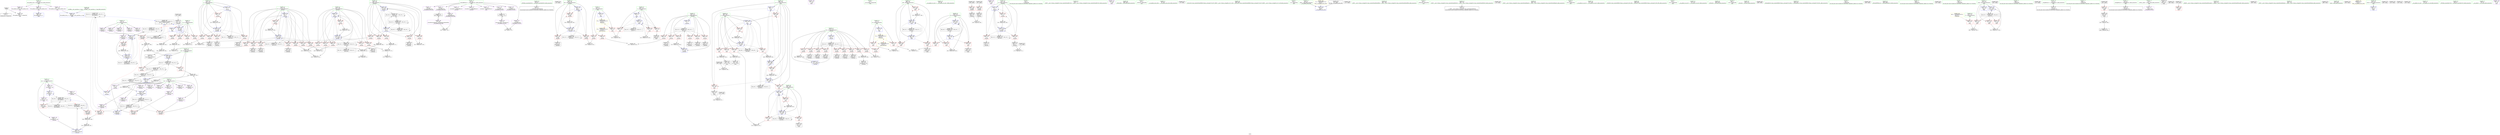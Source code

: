 digraph "SVFG" {
	label="SVFG";

	Node0x558a2a433030 [shape=record,color=grey,label="{NodeID: 0\nNullPtr}"];
	Node0x558a2a433030 -> Node0x558a2a4524a0[style=solid];
	Node0x558a2a433030 -> Node0x558a2a45e7d0[style=solid];
	Node0x558a2a460200 [shape=record,color=blue,label="{NodeID: 277\n426\<--22\narrayidx13\<--\nmain\n}"];
	Node0x558a2a460200 -> Node0x558a2a460200[style=dashed];
	Node0x558a2a460200 -> Node0x558a2a48e380[style=dashed];
	Node0x558a2a453ec0 [shape=record,color=red,label="{NodeID: 194\n252\<--137\n\<--d\n_Z4workv\n}"];
	Node0x558a2a453ec0 -> Node0x558a2a45a290[style=solid];
	Node0x558a2a4510e0 [shape=record,color=purple,label="{NodeID: 111\n93\<--8\n\<--_Z4wordB5cxx11\n__cxx_global_array_dtor\n}"];
	Node0x558a2a44f470 [shape=record,color=green,label="{NodeID: 28\n55\<--61\n_ZNSt8ios_base4InitD1Ev\<--_ZNSt8ios_base4InitD1Ev_field_insensitive\n}"];
	Node0x558a2a44f470 -> Node0x558a2a452870[style=solid];
	Node0x558a2a4a9220 [shape=record,color=black,label="{NodeID: 554\n82 = PHI()\n}"];
	Node0x558a2a488640 [shape=record,color=black,label="{NodeID: 471\nMR_10V_3 = PHI(MR_10V_4, MR_10V_2, )\npts\{124 \}\n}"];
	Node0x558a2a488640 -> Node0x558a2a457f60[style=dashed];
	Node0x558a2a488640 -> Node0x558a2a458030[style=dashed];
	Node0x558a2a488640 -> Node0x558a2a458100[style=dashed];
	Node0x558a2a488640 -> Node0x558a2a4581d0[style=dashed];
	Node0x558a2a488640 -> Node0x558a2a4582a0[style=dashed];
	Node0x558a2a488640 -> Node0x558a2a458370[style=dashed];
	Node0x558a2a488640 -> Node0x558a2a45f020[style=dashed];
	Node0x558a2a45a290 [shape=record,color=grey,label="{NodeID: 388\n254 = Binary(252, 253, )\n}"];
	Node0x558a2a45a290 -> Node0x558a2a46c2b0[style=solid];
	Node0x558a2a455580 [shape=record,color=red,label="{NodeID: 222\n435\<--380\n\<--i17\nmain\n}"];
	Node0x558a2a455580 -> Node0x558a2a4508c0[style=solid];
	Node0x558a2a457030 [shape=record,color=purple,label="{NodeID: 139\n497\<--35\n\<--.str.4\nmain\n}"];
	Node0x558a2a451b50 [shape=record,color=green,label="{NodeID: 56\n384\<--385\nk\<--k_field_insensitive\nmain\n}"];
	Node0x558a2a451b50 -> Node0x558a2a45dbf0[style=solid];
	Node0x558a2a451b50 -> Node0x558a2a45dc80[style=solid];
	Node0x558a2a451b50 -> Node0x558a2a45dd50[style=solid];
	Node0x558a2a451b50 -> Node0x558a2a460610[style=solid];
	Node0x558a2a451b50 -> Node0x558a2a4606e0[style=solid];
	Node0x558a2a46bb30 [shape=record,color=grey,label="{NodeID: 416\n250 = cmp(248, 249, )\n}"];
	Node0x558a2a45ec10 [shape=record,color=blue,label="{NodeID: 250\n163\<--22\narrayidx5\<--\n_Z4workv\n}"];
	Node0x558a2a45ec10 -> Node0x558a2a454880[style=dashed];
	Node0x558a2a45ec10 -> Node0x558a2a45ec10[style=dashed];
	Node0x558a2a45ec10 -> Node0x558a2a45edb0[style=dashed];
	Node0x558a2a45ec10 -> Node0x558a2a4817e0[style=dashed];
	Node0x558a2a45ec10 -> Node0x558a2a489540[style=dashed];
	Node0x558a2a458780 [shape=record,color=red,label="{NodeID: 167\n209\<--125\n\<--j\n_Z4workv\n}"];
	Node0x558a2a458780 -> Node0x558a2a45ba90[style=solid];
	Node0x558a2a453360 [shape=record,color=black,label="{NodeID: 84\n196\<--195\nidxprom24\<--\n_Z4workv\n}"];
	Node0x558a2a433ce0 [shape=record,color=green,label="{NodeID: 1\n7\<--1\n__dso_handle\<--dummyObj\nGlob }"];
	Node0x558a2a4602d0 [shape=record,color=blue,label="{NodeID: 278\n378\<--430\ni8\<--inc15\nmain\n}"];
	Node0x558a2a4602d0 -> Node0x558a2a455310[style=dashed];
	Node0x558a2a4602d0 -> Node0x558a2a4553e0[style=dashed];
	Node0x558a2a4602d0 -> Node0x558a2a4554b0[style=dashed];
	Node0x558a2a4602d0 -> Node0x558a2a4602d0[style=dashed];
	Node0x558a2a4602d0 -> Node0x558a2a4844e0[style=dashed];
	Node0x558a2a453f90 [shape=record,color=red,label="{NodeID: 195\n255\<--137\n\<--d\n_Z4workv\n}"];
	Node0x558a2a453f90 -> Node0x558a2a46c2b0[style=solid];
	Node0x558a2a4511b0 [shape=record,color=purple,label="{NodeID: 112\n94\<--8\n\<--_Z4wordB5cxx11\n__cxx_global_array_dtor\n}"];
	Node0x558a2a4511b0 -> Node0x558a29fbac60[style=solid];
	Node0x558a2a44f540 [shape=record,color=green,label="{NodeID: 29\n68\<--69\n__cxx_global_var_init.1\<--__cxx_global_var_init.1_field_insensitive\n}"];
	Node0x558a2a4aaf10 [shape=record,color=black,label="{NodeID: 555\n180 = PHI()\n}"];
	Node0x558a2a4aaf10 -> Node0x558a2a4546e0[style=solid];
	Node0x558a2a488b40 [shape=record,color=black,label="{NodeID: 472\nMR_12V_2 = PHI(MR_12V_4, MR_12V_1, )\npts\{126 \}\n}"];
	Node0x558a2a488b40 -> Node0x558a2a45eb40[style=dashed];
	Node0x558a2a45a410 [shape=record,color=grey,label="{NodeID: 389\n286 = Binary(285, 287, )\n}"];
	Node0x558a2a45a410 -> Node0x558a2a45f770[style=solid];
	Node0x558a2a455650 [shape=record,color=red,label="{NodeID: 223\n440\<--380\n\<--i17\nmain\n}"];
	Node0x558a2a455650 -> Node0x558a2a460470[style=solid];
	Node0x558a2a457100 [shape=record,color=purple,label="{NodeID: 140\n505\<--37\n\<--.str.5\nmain\n}"];
	Node0x558a2a451c20 [shape=record,color=green,label="{NodeID: 57\n386\<--387\ni48\<--i48_field_insensitive\nmain\n}"];
	Node0x558a2a451c20 -> Node0x558a2a45de20[style=solid];
	Node0x558a2a451c20 -> Node0x558a2a45def0[style=solid];
	Node0x558a2a451c20 -> Node0x558a2a45dfc0[style=solid];
	Node0x558a2a451c20 -> Node0x558a2a460950[style=solid];
	Node0x558a2a451c20 -> Node0x558a2a460a20[style=solid];
	Node0x558a2a46bcb0 [shape=record,color=grey,label="{NodeID: 417\n422 = cmp(420, 421, )\n}"];
	Node0x558a2a45ece0 [shape=record,color=blue,label="{NodeID: 251\n127\<--22\nk\<--\n_Z4workv\n}"];
	Node0x558a2a45ece0 -> Node0x558a2a458850[style=dashed];
	Node0x558a2a45ece0 -> Node0x558a2a458920[style=dashed];
	Node0x558a2a45ece0 -> Node0x558a2a4589f0[style=dashed];
	Node0x558a2a45ece0 -> Node0x558a2a45ece0[style=dashed];
	Node0x558a2a45ece0 -> Node0x558a2a45ee80[style=dashed];
	Node0x558a2a45ece0 -> Node0x558a2a489040[style=dashed];
	Node0x558a2a458850 [shape=record,color=red,label="{NodeID: 168\n167\<--127\n\<--k\n_Z4workv\n}"];
	Node0x558a2a458850 -> Node0x558a2a452ce0[style=solid];
	Node0x558a2a453430 [shape=record,color=black,label="{NodeID: 85\n234\<--233\nidxprom41\<--\n_Z4workv\n}"];
	Node0x558a2a433d70 [shape=record,color=green,label="{NodeID: 2\n22\<--1\n\<--dummyObj\nCan only get source location for instruction, argument, global var or function.}"];
	Node0x558a2a4603a0 [shape=record,color=blue,label="{NodeID: 279\n380\<--22\ni17\<--\nmain\n}"];
	Node0x558a2a4603a0 -> Node0x558a2a455580[style=dashed];
	Node0x558a2a4603a0 -> Node0x558a2a455650[style=dashed];
	Node0x558a2a4603a0 -> Node0x558a2a455720[style=dashed];
	Node0x558a2a4603a0 -> Node0x558a2a4607b0[style=dashed];
	Node0x558a2a4603a0 -> Node0x558a2a4849e0[style=dashed];
	Node0x558a2a454060 [shape=record,color=red,label="{NodeID: 196\n273\<--137\n\<--d\n_Z4workv\n}"];
	Node0x558a2a454060 -> Node0x558a2a459f90[style=solid];
	Node0x558a2a451280 [shape=record,color=purple,label="{NodeID: 113\n101\<--8\n\<--_Z4wordB5cxx11\n__cxx_global_array_dtor\n}"];
	Node0x558a2a451280 -> Node0x558a2a46c5b0[style=solid];
	Node0x558a2a44f610 [shape=record,color=green,label="{NodeID: 30\n76\<--77\n_ZNSt7__cxx1112basic_stringIcSt11char_traitsIcESaIcEEC1Ev\<--_ZNSt7__cxx1112basic_stringIcSt11char_traitsIcESaIcEEC1Ev_field_insensitive\n}"];
	Node0x558a2a4ab070 [shape=record,color=black,label="{NodeID: 556\n187 = PHI()\n}"];
	Node0x558a2a4ab070 -> Node0x558a2a4547b0[style=solid];
	Node0x558a2a489040 [shape=record,color=black,label="{NodeID: 473\nMR_14V_2 = PHI(MR_14V_3, MR_14V_1, )\npts\{128 \}\n}"];
	Node0x558a2a489040 -> Node0x558a2a45ece0[style=dashed];
	Node0x558a2a489040 -> Node0x558a2a489040[style=dashed];
	Node0x558a2a45a590 [shape=record,color=grey,label="{NodeID: 390\n285 = Binary(277, 284, )\n}"];
	Node0x558a2a45a590 -> Node0x558a2a45a410[style=solid];
	Node0x558a2a455720 [shape=record,color=red,label="{NodeID: 224\n469\<--380\n\<--i17\nmain\n}"];
	Node0x558a2a455720 -> Node0x558a2a460610[style=solid];
	Node0x558a2a4571d0 [shape=record,color=purple,label="{NodeID: 141\n513\<--39\n\<--.str.6\nmain\n}"];
	Node0x558a2a451cf0 [shape=record,color=green,label="{NodeID: 58\n390\<--391\n_ZNSirsERi\<--_ZNSirsERi_field_insensitive\n}"];
	Node0x558a2a46be30 [shape=record,color=grey,label="{NodeID: 418\n224 = cmp(222, 223, )\n}"];
	Node0x558a2a45edb0 [shape=record,color=blue,label="{NodeID: 252\n197\<--199\narrayidx25\<--inc\n_Z4workv\n}"];
	Node0x558a2a45edb0 -> Node0x558a2a4817e0[style=dashed];
	Node0x558a2a458920 [shape=record,color=red,label="{NodeID: 169\n178\<--127\n\<--k\n_Z4workv\n}"];
	Node0x558a2a458920 -> Node0x558a2a452f50[style=solid];
	Node0x558a2a453500 [shape=record,color=black,label="{NodeID: 86\n237\<--236\nidxprom43\<--\n_Z4workv\n}"];
	Node0x558a2a434300 [shape=record,color=green,label="{NodeID: 3\n31\<--1\n_ZSt3cin\<--dummyObj\nGlob }"];
	Node0x558a2a460470 [shape=record,color=blue,label="{NodeID: 280\n382\<--440\nj\<--\nmain\n}"];
	Node0x558a2a460470 -> Node0x558a2a4558c0[style=dashed];
	Node0x558a2a460470 -> Node0x558a2a455990[style=dashed];
	Node0x558a2a460470 -> Node0x558a2a455a60[style=dashed];
	Node0x558a2a460470 -> Node0x558a2a455b30[style=dashed];
	Node0x558a2a460470 -> Node0x558a2a455c00[style=dashed];
	Node0x558a2a460470 -> Node0x558a2a460470[style=dashed];
	Node0x558a2a460470 -> Node0x558a2a460540[style=dashed];
	Node0x558a2a460470 -> Node0x558a2a484ee0[style=dashed];
	Node0x558a2a454130 [shape=record,color=red,label="{NodeID: 197\n307\<--137\n\<--d\n_Z4workv\n}"];
	Node0x558a2a454130 -> Node0x558a2a4539e0[style=solid];
	Node0x558a2a451350 [shape=record,color=purple,label="{NodeID: 114\n171\<--8\narrayidx9\<--_Z4wordB5cxx11\n_Z4workv\n}"];
	Node0x558a2a44f6e0 [shape=record,color=green,label="{NodeID: 31\n83\<--84\n__cxx_global_array_dtor\<--__cxx_global_array_dtor_field_insensitive\n}"];
	Node0x558a2a4ab170 [shape=record,color=black,label="{NodeID: 557\n53 = PHI()\n}"];
	Node0x558a2a489540 [shape=record,color=black,label="{NodeID: 474\nMR_30V_2 = PHI(MR_30V_3, MR_30V_1, )\npts\{200000 \}\n|{|<s3>25}}"];
	Node0x558a2a489540 -> Node0x558a2a454950[style=dashed];
	Node0x558a2a489540 -> Node0x558a2a45ec10[style=dashed];
	Node0x558a2a489540 -> Node0x558a2a489540[style=dashed];
	Node0x558a2a489540:s3 -> Node0x558a2a48e850[style=dashed,color=blue];
	Node0x558a2a45a710 [shape=record,color=grey,label="{NodeID: 391\n351 = Binary(350, 287, )\n}"];
	Node0x558a2a45a710 -> Node0x558a2a45fc50[style=solid];
	Node0x558a2a4557f0 [shape=record,color=red,label="{NodeID: 225\n493\<--380\n\<--i17\nmain\n}"];
	Node0x558a2a4557f0 -> Node0x558a2a466220[style=solid];
	Node0x558a2a4572a0 [shape=record,color=purple,label="{NodeID: 142\n566\<--41\nllvm.global_ctors_0\<--llvm.global_ctors\nGlob }"];
	Node0x558a2a4572a0 -> Node0x558a2a45e5d0[style=solid];
	Node0x558a2a451dc0 [shape=record,color=green,label="{NodeID: 59\n399\<--400\n_ZStrsIcSt11char_traitsIcESaIcEERSt13basic_istreamIT_T0_ES7_RNSt7__cxx1112basic_stringIS4_S5_T1_EE\<--_ZStrsIcSt11char_traitsIcESaIcEERSt13basic_istreamIT_T0_ES7_RNSt7__cxx1112basic_stringIS4_S5_T1_EE_field_insensitive\n}"];
	Node0x558a2a46bfb0 [shape=record,color=grey,label="{NodeID: 419\n173 = cmp(168, 172, )\n}"];
	Node0x558a2a45ee80 [shape=record,color=blue,label="{NodeID: 253\n127\<--205\nk\<--inc26\n_Z4workv\n}"];
	Node0x558a2a45ee80 -> Node0x558a2a458850[style=dashed];
	Node0x558a2a45ee80 -> Node0x558a2a458920[style=dashed];
	Node0x558a2a45ee80 -> Node0x558a2a4589f0[style=dashed];
	Node0x558a2a45ee80 -> Node0x558a2a45ece0[style=dashed];
	Node0x558a2a45ee80 -> Node0x558a2a45ee80[style=dashed];
	Node0x558a2a45ee80 -> Node0x558a2a489040[style=dashed];
	Node0x558a2a4589f0 [shape=record,color=red,label="{NodeID: 170\n204\<--127\n\<--k\n_Z4workv\n}"];
	Node0x558a2a4589f0 -> Node0x558a2a45b490[style=solid];
	Node0x558a2a4535d0 [shape=record,color=black,label="{NodeID: 87\n279\<--278\nidxprom64\<--\n_Z4workv\n}"];
	Node0x558a2a434390 [shape=record,color=green,label="{NodeID: 4\n32\<--1\n.str\<--dummyObj\nGlob }"];
	Node0x558a2a460540 [shape=record,color=blue,label="{NodeID: 281\n382\<--462\nj\<--inc30\nmain\n}"];
	Node0x558a2a460540 -> Node0x558a2a4558c0[style=dashed];
	Node0x558a2a460540 -> Node0x558a2a455990[style=dashed];
	Node0x558a2a460540 -> Node0x558a2a455a60[style=dashed];
	Node0x558a2a460540 -> Node0x558a2a455b30[style=dashed];
	Node0x558a2a460540 -> Node0x558a2a455c00[style=dashed];
	Node0x558a2a460540 -> Node0x558a2a460470[style=dashed];
	Node0x558a2a460540 -> Node0x558a2a460540[style=dashed];
	Node0x558a2a460540 -> Node0x558a2a484ee0[style=dashed];
	Node0x558a2a454200 [shape=record,color=red,label="{NodeID: 198\n323\<--137\n\<--d\n_Z4workv\n}"];
	Node0x558a2a454200 -> Node0x558a2a4669a0[style=solid];
	Node0x558a2a451420 [shape=record,color=purple,label="{NodeID: 115\n177\<--8\narrayidx14\<--_Z4wordB5cxx11\n_Z4workv\n}"];
	Node0x558a2a44f7b0 [shape=record,color=green,label="{NodeID: 32\n90\<--91\n.addr\<--.addr_field_insensitive\n__cxx_global_array_dtor\n}"];
	Node0x558a2a44f7b0 -> Node0x558a2a45e8d0[style=solid];
	Node0x558a2a4ab240 [shape=record,color=black,label="{NodeID: 558\n111 = PHI()\n}"];
	Node0x558a2a45a890 [shape=record,color=grey,label="{NodeID: 392\n350 = Binary(340, 349, )\n}"];
	Node0x558a2a45a890 -> Node0x558a2a45a710[style=solid];
	Node0x558a2a4558c0 [shape=record,color=red,label="{NodeID: 226\n443\<--382\n\<--j\nmain\n}"];
	Node0x558a2a4558c0 -> Node0x558a2a45b610[style=solid];
	Node0x558a2a4573a0 [shape=record,color=purple,label="{NodeID: 143\n567\<--41\nllvm.global_ctors_1\<--llvm.global_ctors\nGlob }"];
	Node0x558a2a4573a0 -> Node0x558a2a45e6d0[style=solid];
	Node0x558a2a451e90 [shape=record,color=green,label="{NodeID: 60\n467\<--468\n_ZNSt7__cxx1112basic_stringIcSt11char_traitsIcESaIcEEaSEPKc\<--_ZNSt7__cxx1112basic_stringIcSt11char_traitsIcESaIcEEaSEPKc_field_insensitive\n}"];
	Node0x558a2a46c130 [shape=record,color=grey,label="{NodeID: 420\n474 = cmp(472, 473, )\n}"];
	Node0x558a2a45ef50 [shape=record,color=blue,label="{NodeID: 254\n125\<--210\nj\<--inc28\n_Z4workv\n}"];
	Node0x558a2a45ef50 -> Node0x558a2a458440[style=dashed];
	Node0x558a2a45ef50 -> Node0x558a2a458510[style=dashed];
	Node0x558a2a45ef50 -> Node0x558a2a4585e0[style=dashed];
	Node0x558a2a45ef50 -> Node0x558a2a4586b0[style=dashed];
	Node0x558a2a45ef50 -> Node0x558a2a458780[style=dashed];
	Node0x558a2a45ef50 -> Node0x558a2a45ef50[style=dashed];
	Node0x558a2a45ef50 -> Node0x558a2a488b40[style=dashed];
	Node0x558a2a458ac0 [shape=record,color=red,label="{NodeID: 171\n277\<--129\n\<--mu\n_Z4workv\n}"];
	Node0x558a2a458ac0 -> Node0x558a2a45a590[style=solid];
	Node0x558a2a4536a0 [shape=record,color=black,label="{NodeID: 88\n282\<--281\nidxprom66\<--\n_Z4workv\n}"];
	Node0x558a2a432020 [shape=record,color=green,label="{NodeID: 5\n34\<--1\n_ZSt4cout\<--dummyObj\nGlob }"];
	Node0x558a2a460610 [shape=record,color=blue,label="{NodeID: 282\n384\<--469\nk\<--\nmain\n}"];
	Node0x558a2a460610 -> Node0x558a2a45dbf0[style=dashed];
	Node0x558a2a460610 -> Node0x558a2a45dc80[style=dashed];
	Node0x558a2a460610 -> Node0x558a2a45dd50[style=dashed];
	Node0x558a2a460610 -> Node0x558a2a460610[style=dashed];
	Node0x558a2a460610 -> Node0x558a2a4606e0[style=dashed];
	Node0x558a2a460610 -> Node0x558a2a4853e0[style=dashed];
	Node0x558a2a4542d0 [shape=record,color=red,label="{NodeID: 199\n261\<--139\n\<--u\n_Z4workv\n}"];
	Node0x558a2a4542d0 -> Node0x558a2a46b0b0[style=solid];
	Node0x558a2a455d80 [shape=record,color=purple,label="{NodeID: 116\n411\<--8\narrayidx\<--_Z4wordB5cxx11\nmain\n}"];
	Node0x558a2a44f880 [shape=record,color=green,label="{NodeID: 33\n99\<--100\n_ZNSt7__cxx1112basic_stringIcSt11char_traitsIcESaIcEED1Ev\<--_ZNSt7__cxx1112basic_stringIcSt11char_traitsIcESaIcEED1Ev_field_insensitive\n}"];
	Node0x558a2a44f880 -> Node0x558a2a452970[style=solid];
	Node0x558a2a4ab310 [shape=record,color=black,label="{NodeID: 559\n118 = PHI()\n}"];
	Node0x558a2a45aa10 [shape=record,color=grey,label="{NodeID: 393\n292 = Binary(291, 200, )\n}"];
	Node0x558a2a45aa10 -> Node0x558a2a45f840[style=solid];
	Node0x558a2a455990 [shape=record,color=red,label="{NodeID: 227\n449\<--382\n\<--j\nmain\n}"];
	Node0x558a2a455990 -> Node0x558a2a46adb0[style=solid];
	Node0x558a2a4574a0 [shape=record,color=purple,label="{NodeID: 144\n568\<--41\nllvm.global_ctors_2\<--llvm.global_ctors\nGlob }"];
	Node0x558a2a4574a0 -> Node0x558a2a45e7d0[style=solid];
	Node0x558a2a451f60 [shape=record,color=green,label="{NodeID: 61\n481\<--482\n_ZNSt7__cxx1112basic_stringIcSt11char_traitsIcESaIcEEpLEc\<--_ZNSt7__cxx1112basic_stringIcSt11char_traitsIcESaIcEEpLEc_field_insensitive\n}"];
	Node0x558a2a4904c0 [shape=record,color=yellow,style=double,label="{NodeID: 504\n4V_1 = ENCHI(MR_4V_0)\npts\{23 \}\nFun[_Z4workv]}"];
	Node0x558a2a4904c0 -> Node0x558a2a457740[style=dashed];
	Node0x558a2a46c2b0 [shape=record,color=grey,label="{NodeID: 421\n256 = cmp(254, 255, )\n}"];
	Node0x558a2a45f020 [shape=record,color=blue,label="{NodeID: 255\n123\<--215\ni\<--inc31\n_Z4workv\n}"];
	Node0x558a2a45f020 -> Node0x558a2a488640[style=dashed];
	Node0x558a2a458b90 [shape=record,color=red,label="{NodeID: 172\n302\<--129\n\<--mu\n_Z4workv\n}"];
	Node0x558a2a458b90 -> Node0x558a2a45b310[style=solid];
	Node0x558a2a453770 [shape=record,color=black,label="{NodeID: 89\n296\<--295\nidxprom72\<--\n_Z4workv\n}"];
	Node0x558a2a4320b0 [shape=record,color=green,label="{NodeID: 6\n35\<--1\n.str.4\<--dummyObj\nGlob }"];
	Node0x558a2a4817e0 [shape=record,color=black,label="{NodeID: 449\nMR_30V_7 = PHI(MR_30V_6, MR_30V_5, )\npts\{200000 \}\n}"];
	Node0x558a2a4817e0 -> Node0x558a2a454880[style=dashed];
	Node0x558a2a4817e0 -> Node0x558a2a45ec10[style=dashed];
	Node0x558a2a4817e0 -> Node0x558a2a45edb0[style=dashed];
	Node0x558a2a4817e0 -> Node0x558a2a4817e0[style=dashed];
	Node0x558a2a4817e0 -> Node0x558a2a489540[style=dashed];
	Node0x558a2a4606e0 [shape=record,color=blue,label="{NodeID: 283\n384\<--485\nk\<--inc39\nmain\n}"];
	Node0x558a2a4606e0 -> Node0x558a2a45dbf0[style=dashed];
	Node0x558a2a4606e0 -> Node0x558a2a45dc80[style=dashed];
	Node0x558a2a4606e0 -> Node0x558a2a45dd50[style=dashed];
	Node0x558a2a4606e0 -> Node0x558a2a460610[style=dashed];
	Node0x558a2a4606e0 -> Node0x558a2a4606e0[style=dashed];
	Node0x558a2a4606e0 -> Node0x558a2a4853e0[style=dashed];
	Node0x558a2a4543a0 [shape=record,color=red,label="{NodeID: 200\n265\<--139\n\<--u\n_Z4workv\n}"];
	Node0x558a2a4543a0 -> Node0x558a2a466820[style=solid];
	Node0x558a2a455e50 [shape=record,color=purple,label="{NodeID: 117\n339\<--17\narrayidx97\<--ans\n_Z4workv\n}"];
	Node0x558a2a455e50 -> Node0x558a2a454bc0[style=solid];
	Node0x558a2a44f950 [shape=record,color=green,label="{NodeID: 34\n107\<--108\n__cxx_global_var_init.2\<--__cxx_global_var_init.2_field_insensitive\n}"];
	Node0x558a2a4ab410 [shape=record,color=black,label="{NodeID: 560\n141 = PHI()\n}"];
	Node0x558a2a4ab410 -> Node0x558a2a452a70[style=solid];
	Node0x558a2a48a440 [shape=record,color=black,label="{NodeID: 477\nMR_16V_2 = PHI(MR_16V_3, MR_16V_1, )\npts\{130 \}\n}"];
	Node0x558a2a48a440 -> Node0x558a2a42ef70[style=dashed];
	Node0x558a2a48a440 -> Node0x558a2a48a440[style=dashed];
	Node0x558a2a45ab90 [shape=record,color=grey,label="{NodeID: 394\n346 = Binary(345, 200, )\n}"];
	Node0x558a2a45ab90 -> Node0x558a2a450580[style=solid];
	Node0x558a2a455a60 [shape=record,color=red,label="{NodeID: 228\n461\<--382\n\<--j\nmain\n}"];
	Node0x558a2a455a60 -> Node0x558a2a46af30[style=solid];
	Node0x558a2a4575a0 [shape=record,color=purple,label="{NodeID: 145\n74\<--73\narrayctor.next\<--arrayctor.cur\n__cxx_global_var_init.1\n}"];
	Node0x558a2a4575a0 -> Node0x558a2a4650e0[style=solid];
	Node0x558a2a4575a0 -> Node0x558a2a46c730[style=solid];
	Node0x558a2a452030 [shape=record,color=green,label="{NodeID: 62\n499\<--500\n_ZStlsISt11char_traitsIcEERSt13basic_ostreamIcT_ES5_PKc\<--_ZStlsISt11char_traitsIcEERSt13basic_ostreamIcT_ES5_PKc_field_insensitive\n}"];
	Node0x558a2a4905d0 [shape=record,color=yellow,style=double,label="{NodeID: 505\n6V_1 = ENCHI(MR_6V_0)\npts\{25 \}\nFun[_Z4workv]}"];
	Node0x558a2a4905d0 -> Node0x558a2a4579b0[style=dashed];
	Node0x558a2a4905d0 -> Node0x558a2a457a80[style=dashed];
	Node0x558a2a46c430 [shape=record,color=grey,label="{NodeID: 422\n190 = cmp(184, 189, )\n}"];
	Node0x558a2a45f0f0 [shape=record,color=blue,label="{NodeID: 256\n218\<--200\n\<--\n_Z4workv\n}"];
	Node0x558a2a45f0f0 -> Node0x558a2a47d2e0[style=dashed];
	Node0x558a2a458c60 [shape=record,color=red,label="{NodeID: 173\n222\<--131\n\<--i33\n_Z4workv\n}"];
	Node0x558a2a458c60 -> Node0x558a2a46be30[style=solid];
	Node0x558a2a453840 [shape=record,color=black,label="{NodeID: 90\n299\<--298\nidxprom74\<--\n_Z4workv\n}"];
	Node0x558a2a432140 [shape=record,color=green,label="{NodeID: 7\n37\<--1\n.str.5\<--dummyObj\nGlob }"];
	Node0x558a2a4607b0 [shape=record,color=blue,label="{NodeID: 284\n380\<--490\ni17\<--add41\nmain\n}"];
	Node0x558a2a4607b0 -> Node0x558a2a4557f0[style=dashed];
	Node0x558a2a4607b0 -> Node0x558a2a460880[style=dashed];
	Node0x558a2a454470 [shape=record,color=red,label="{NodeID: 201\n271\<--139\n\<--u\n_Z4workv\n}"];
	Node0x558a2a454470 -> Node0x558a2a466520[style=solid];
	Node0x558a2a455f20 [shape=record,color=purple,label="{NodeID: 118\n354\<--17\narrayidx107\<--ans\n_Z4workv\n}"];
	Node0x558a2a455f20 -> Node0x558a2a45fc50[style=solid];
	Node0x558a2a44fa20 [shape=record,color=green,label="{NodeID: 35\n114\<--115\n__cxx_global_var_init.3\<--__cxx_global_var_init.3_field_insensitive\n}"];
	Node0x558a2a4ab570 [shape=record,color=black,label="{NodeID: 561\n172 = PHI()\n}"];
	Node0x558a2a4ab570 -> Node0x558a2a46bfb0[style=solid];
	Node0x558a2a48a940 [shape=record,color=black,label="{NodeID: 478\nMR_18V_3 = PHI(MR_18V_4, MR_18V_2, )\npts\{132 \}\n}"];
	Node0x558a2a48a940 -> Node0x558a2a458c60[style=dashed];
	Node0x558a2a48a940 -> Node0x558a2a458d30[style=dashed];
	Node0x558a2a48a940 -> Node0x558a2a458e00[style=dashed];
	Node0x558a2a48a940 -> Node0x558a2a458ed0[style=dashed];
	Node0x558a2a48a940 -> Node0x558a2a458fa0[style=dashed];
	Node0x558a2a48a940 -> Node0x558a2a459070[style=dashed];
	Node0x558a2a48a940 -> Node0x558a2a459140[style=dashed];
	Node0x558a2a48a940 -> Node0x558a2a459210[style=dashed];
	Node0x558a2a48a940 -> Node0x558a2a4592e0[style=dashed];
	Node0x558a2a48a940 -> Node0x558a2a45fd20[style=dashed];
	Node0x558a2a45ad10 [shape=record,color=grey,label="{NodeID: 395\n215 = Binary(214, 200, )\n}"];
	Node0x558a2a45ad10 -> Node0x558a2a45f020[style=solid];
	Node0x558a2a455b30 [shape=record,color=red,label="{NodeID: 229\n473\<--382\n\<--j\nmain\n}"];
	Node0x558a2a455b30 -> Node0x558a2a46c130[style=solid];
	Node0x558a2a457670 [shape=record,color=purple,label="{NodeID: 146\n97\<--96\narraydestroy.element\<--arraydestroy.elementPast\n__cxx_global_array_dtor\n}"];
	Node0x558a2a457670 -> Node0x558a29fbac60[style=solid];
	Node0x558a2a457670 -> Node0x558a2a46c5b0[style=solid];
	Node0x558a2a452100 [shape=record,color=green,label="{NodeID: 63\n503\<--504\n_ZNSolsEi\<--_ZNSolsEi_field_insensitive\n}"];
	Node0x558a2a46c5b0 [shape=record,color=grey,label="{NodeID: 423\n102 = cmp(97, 101, )\n}"];
	Node0x558a2a45f1c0 [shape=record,color=blue,label="{NodeID: 257\n131\<--200\ni33\<--\n_Z4workv\n}"];
	Node0x558a2a45f1c0 -> Node0x558a2a48a940[style=dashed];
	Node0x558a2a458d30 [shape=record,color=red,label="{NodeID: 174\n233\<--131\n\<--i33\n_Z4workv\n}"];
	Node0x558a2a458d30 -> Node0x558a2a453430[style=solid];
	Node0x558a2a453910 [shape=record,color=black,label="{NodeID: 91\n305\<--304\nidxprom76\<--sub\n_Z4workv\n}"];
	Node0x558a2a4321d0 [shape=record,color=green,label="{NodeID: 8\n39\<--1\n.str.6\<--dummyObj\nGlob }"];
	Node0x558a2a460880 [shape=record,color=blue,label="{NodeID: 285\n380\<--494\ni17\<--inc43\nmain\n}"];
	Node0x558a2a460880 -> Node0x558a2a455580[style=dashed];
	Node0x558a2a460880 -> Node0x558a2a455650[style=dashed];
	Node0x558a2a460880 -> Node0x558a2a455720[style=dashed];
	Node0x558a2a460880 -> Node0x558a2a4607b0[style=dashed];
	Node0x558a2a460880 -> Node0x558a2a4849e0[style=dashed];
	Node0x558a2a454540 [shape=record,color=red,label="{NodeID: 202\n281\<--139\n\<--u\n_Z4workv\n}"];
	Node0x558a2a454540 -> Node0x558a2a4536a0[style=solid];
	Node0x558a2a455ff0 [shape=record,color=purple,label="{NodeID: 119\n426\<--17\narrayidx13\<--ans\nmain\n}"];
	Node0x558a2a455ff0 -> Node0x558a2a460200[style=solid];
	Node0x558a2a44faf0 [shape=record,color=green,label="{NodeID: 36\n120\<--121\n_Z4workv\<--_Z4workv_field_insensitive\n}"];
	Node0x558a2a4ab670 [shape=record,color=black,label="{NodeID: 562\n389 = PHI()\n}"];
	Node0x558a2a48ae40 [shape=record,color=black,label="{NodeID: 479\nMR_20V_2 = PHI(MR_20V_4, MR_20V_1, )\npts\{134 \}\n}"];
	Node0x558a2a48ae40 -> Node0x558a2a45f290[style=dashed];
	Node0x558a2a45ae90 [shape=record,color=grey,label="{NodeID: 396\n313 = Binary(312, 287, )\n}"];
	Node0x558a2a45ae90 -> Node0x558a2a45f910[style=solid];
	Node0x558a2a455c00 [shape=record,color=red,label="{NodeID: 230\n489\<--382\n\<--j\nmain\n}"];
	Node0x558a2a455c00 -> Node0x558a2a465da0[style=solid];
	Node0x558a2a457740 [shape=record,color=red,label="{NodeID: 147\n223\<--21\n\<--K\n_Z4workv\n}"];
	Node0x558a2a457740 -> Node0x558a2a46be30[style=solid];
	Node0x558a2a4521d0 [shape=record,color=green,label="{NodeID: 64\n526\<--527\n_ZSt4endlIcSt11char_traitsIcEERSt13basic_ostreamIT_T0_ES6_\<--_ZSt4endlIcSt11char_traitsIcEERSt13basic_ostreamIT_T0_ES6__field_insensitive\n}"];
	Node0x558a2a46c730 [shape=record,color=grey,label="{NodeID: 424\n80 = cmp(74, 79, )\n}"];
	Node0x558a2a45f290 [shape=record,color=blue,label="{NodeID: 258\n133\<--22\nj37\<--\n_Z4workv\n}"];
	Node0x558a2a45f290 -> Node0x558a2a4593b0[style=dashed];
	Node0x558a2a45f290 -> Node0x558a2a459480[style=dashed];
	Node0x558a2a45f290 -> Node0x558a2a459550[style=dashed];
	Node0x558a2a45f290 -> Node0x558a2a459620[style=dashed];
	Node0x558a2a45f290 -> Node0x558a2a4596f0[style=dashed];
	Node0x558a2a45f290 -> Node0x558a2a4597c0[style=dashed];
	Node0x558a2a45f290 -> Node0x558a2a459890[style=dashed];
	Node0x558a2a45f290 -> Node0x558a2a459960[style=dashed];
	Node0x558a2a45f290 -> Node0x558a2a45fb80[style=dashed];
	Node0x558a2a45f290 -> Node0x558a2a48ae40[style=dashed];
	Node0x558a2a458e00 [shape=record,color=red,label="{NodeID: 175\n295\<--131\n\<--i33\n_Z4workv\n}"];
	Node0x558a2a458e00 -> Node0x558a2a453770[style=solid];
	Node0x558a2a4539e0 [shape=record,color=black,label="{NodeID: 92\n308\<--307\nidxprom78\<--\n_Z4workv\n}"];
	Node0x558a2a4344b0 [shape=record,color=green,label="{NodeID: 9\n42\<--1\n\<--dummyObj\nCan only get source location for instruction, argument, global var or function.}"];
	Node0x558a2a460950 [shape=record,color=blue,label="{NodeID: 286\n386\<--200\ni48\<--\nmain\n}"];
	Node0x558a2a460950 -> Node0x558a2a45de20[style=dashed];
	Node0x558a2a460950 -> Node0x558a2a45def0[style=dashed];
	Node0x558a2a460950 -> Node0x558a2a45dfc0[style=dashed];
	Node0x558a2a460950 -> Node0x558a2a460a20[style=dashed];
	Node0x558a2a460950 -> Node0x558a2a4858e0[style=dashed];
	Node0x558a2a454610 [shape=record,color=red,label="{NodeID: 203\n291\<--139\n\<--u\n_Z4workv\n}"];
	Node0x558a2a454610 -> Node0x558a2a45aa10[style=solid];
	Node0x558a2a4560c0 [shape=record,color=purple,label="{NodeID: 120\n517\<--17\narrayidx54\<--ans\nmain\n}"];
	Node0x558a2a4560c0 -> Node0x558a2a45e230[style=solid];
	Node0x558a2a44fbc0 [shape=record,color=green,label="{NodeID: 37\n123\<--124\ni\<--i_field_insensitive\n_Z4workv\n}"];
	Node0x558a2a44fbc0 -> Node0x558a2a457f60[style=solid];
	Node0x558a2a44fbc0 -> Node0x558a2a458030[style=solid];
	Node0x558a2a44fbc0 -> Node0x558a2a458100[style=solid];
	Node0x558a2a44fbc0 -> Node0x558a2a4581d0[style=solid];
	Node0x558a2a44fbc0 -> Node0x558a2a4582a0[style=solid];
	Node0x558a2a44fbc0 -> Node0x558a2a458370[style=solid];
	Node0x558a2a44fbc0 -> Node0x558a2a45ea70[style=solid];
	Node0x558a2a44fbc0 -> Node0x558a2a45f020[style=solid];
	Node0x558a2a4ab740 [shape=record,color=black,label="{NodeID: 563\n398 = PHI()\n}"];
	Node0x558a2a48b340 [shape=record,color=black,label="{NodeID: 480\nMR_22V_2 = PHI(MR_22V_3, MR_22V_1, )\npts\{136 \}\n}"];
	Node0x558a2a48b340 -> Node0x558a2a45f430[style=dashed];
	Node0x558a2a48b340 -> Node0x558a2a48b340[style=dashed];
	Node0x558a2a45b010 [shape=record,color=grey,label="{NodeID: 397\n199 = Binary(198, 200, )\n}"];
	Node0x558a2a45b010 -> Node0x558a2a45edb0[style=solid];
	Node0x558a2a45dbf0 [shape=record,color=red,label="{NodeID: 231\n472\<--384\n\<--k\nmain\n}"];
	Node0x558a2a45dbf0 -> Node0x558a2a46c130[style=solid];
	Node0x558a2a457810 [shape=record,color=red,label="{NodeID: 148\n421\<--21\n\<--K\nmain\n}"];
	Node0x558a2a457810 -> Node0x558a2a46bcb0[style=solid];
	Node0x558a2a4522a0 [shape=record,color=green,label="{NodeID: 65\n528\<--529\n_ZNSolsEPFRSoS_E\<--_ZNSolsEPFRSoS_E_field_insensitive\n}"];
	Node0x558a2a46c8b0 [shape=record,color=grey,label="{NodeID: 425\n150 = cmp(148, 149, )\n}"];
	Node0x558a2a45f360 [shape=record,color=blue,label="{NodeID: 259\n238\<--22\narrayidx44\<--\n_Z4workv\n}"];
	Node0x558a2a45f360 -> Node0x558a2a47cde0[style=dashed];
	Node0x558a2a458ed0 [shape=record,color=red,label="{NodeID: 176\n303\<--131\n\<--i33\n_Z4workv\n}"];
	Node0x558a2a458ed0 -> Node0x558a2a45b910[style=solid];
	Node0x558a2a453ab0 [shape=record,color=black,label="{NodeID: 93\n315\<--314\nidxprom82\<--\n_Z4workv\n}"];
	Node0x558a2a434580 [shape=record,color=green,label="{NodeID: 10\n200\<--1\n\<--dummyObj\nCan only get source location for instruction, argument, global var or function.}"];
	Node0x558a2a460a20 [shape=record,color=blue,label="{NodeID: 287\n386\<--522\ni48\<--inc57\nmain\n}"];
	Node0x558a2a460a20 -> Node0x558a2a45de20[style=dashed];
	Node0x558a2a460a20 -> Node0x558a2a45def0[style=dashed];
	Node0x558a2a460a20 -> Node0x558a2a45dfc0[style=dashed];
	Node0x558a2a460a20 -> Node0x558a2a460a20[style=dashed];
	Node0x558a2a460a20 -> Node0x558a2a4858e0[style=dashed];
	Node0x558a2a4546e0 [shape=record,color=red,label="{NodeID: 204\n183\<--180\n\<--call16\n_Z4workv\n}"];
	Node0x558a2a4546e0 -> Node0x558a2a453020[style=solid];
	Node0x558a2a456190 [shape=record,color=purple,label="{NodeID: 121\n160\<--19\narrayidx\<--p\n_Z4workv\n}"];
	Node0x558a2a44fc90 [shape=record,color=green,label="{NodeID: 38\n125\<--126\nj\<--j_field_insensitive\n_Z4workv\n}"];
	Node0x558a2a44fc90 -> Node0x558a2a458440[style=solid];
	Node0x558a2a44fc90 -> Node0x558a2a458510[style=solid];
	Node0x558a2a44fc90 -> Node0x558a2a4585e0[style=solid];
	Node0x558a2a44fc90 -> Node0x558a2a4586b0[style=solid];
	Node0x558a2a44fc90 -> Node0x558a2a458780[style=solid];
	Node0x558a2a44fc90 -> Node0x558a2a45eb40[style=solid];
	Node0x558a2a44fc90 -> Node0x558a2a45ef50[style=solid];
	Node0x558a2a4ab870 [shape=record,color=black,label="{NodeID: 564\n401 = PHI()\n}"];
	Node0x558a2a48b840 [shape=record,color=black,label="{NodeID: 481\nMR_24V_2 = PHI(MR_24V_3, MR_24V_1, )\npts\{138 \}\n}"];
	Node0x558a2a48b840 -> Node0x558a2a47f4e0[style=dashed];
	Node0x558a2a45b190 [shape=record,color=grey,label="{NodeID: 398\n430 = Binary(429, 200, )\n}"];
	Node0x558a2a45b190 -> Node0x558a2a4602d0[style=solid];
	Node0x558a2a45dc80 [shape=record,color=red,label="{NodeID: 232\n476\<--384\n\<--k\nmain\n}"];
	Node0x558a2a45dc80 -> Node0x558a2a450c00[style=solid];
	Node0x558a2a4578e0 [shape=record,color=red,label="{NodeID: 149\n510\<--21\n\<--K\nmain\n}"];
	Node0x558a2a4578e0 -> Node0x558a2a46b230[style=solid];
	Node0x558a2a4523a0 [shape=record,color=green,label="{NodeID: 66\n43\<--559\n_GLOBAL__sub_I_qizichao_1_0.cpp\<--_GLOBAL__sub_I_qizichao_1_0.cpp_field_insensitive\n}"];
	Node0x558a2a4523a0 -> Node0x558a2a45e6d0[style=solid];
	Node0x558a2a46ca30 [shape=record,color=grey,label="{NodeID: 426\n156 = cmp(154, 155, )\n}"];
	Node0x558a2a45f430 [shape=record,color=blue,label="{NodeID: 260\n135\<--22\nk45\<--\n_Z4workv\n}"];
	Node0x558a2a45f430 -> Node0x558a2a459a30[style=dashed];
	Node0x558a2a45f430 -> Node0x558a2a459b00[style=dashed];
	Node0x558a2a45f430 -> Node0x558a2a453d20[style=dashed];
	Node0x558a2a45f430 -> Node0x558a2a45f430[style=dashed];
	Node0x558a2a45f430 -> Node0x558a2a45fab0[style=dashed];
	Node0x558a2a45f430 -> Node0x558a2a48b340[style=dashed];
	Node0x558a2a458fa0 [shape=record,color=red,label="{NodeID: 177\n314\<--131\n\<--i33\n_Z4workv\n}"];
	Node0x558a2a458fa0 -> Node0x558a2a453ab0[style=solid];
	Node0x558a2a453b80 [shape=record,color=black,label="{NodeID: 94\n318\<--317\nidxprom84\<--\n_Z4workv\n}"];
	Node0x558a2a434650 [shape=record,color=green,label="{NodeID: 11\n287\<--1\n\<--dummyObj\nCan only get source location for instruction, argument, global var or function.}"];
	Node0x558a29fbac60 [shape=record,color=black,label="{NodeID: 371\n96 = PHI(94, 97, )\n}"];
	Node0x558a29fbac60 -> Node0x558a2a457670[style=solid];
	Node0x558a2a460af0 [shape=record,color=blue,label="{NodeID: 288\n374\<--532\nnum\<--inc61\nmain\n}"];
	Node0x558a2a460af0 -> Node0x558a2a483ae0[style=dashed];
	Node0x558a2a4547b0 [shape=record,color=red,label="{NodeID: 205\n188\<--187\n\<--call19\n_Z4workv\n}"];
	Node0x558a2a4547b0 -> Node0x558a2a4531c0[style=solid];
	Node0x558a2a456260 [shape=record,color=purple,label="{NodeID: 122\n163\<--19\narrayidx5\<--p\n_Z4workv\n}"];
	Node0x558a2a456260 -> Node0x558a2a45ec10[style=solid];
	Node0x558a2a44fd60 [shape=record,color=green,label="{NodeID: 39\n127\<--128\nk\<--k_field_insensitive\n_Z4workv\n}"];
	Node0x558a2a44fd60 -> Node0x558a2a458850[style=solid];
	Node0x558a2a44fd60 -> Node0x558a2a458920[style=solid];
	Node0x558a2a44fd60 -> Node0x558a2a4589f0[style=solid];
	Node0x558a2a44fd60 -> Node0x558a2a45ece0[style=solid];
	Node0x558a2a44fd60 -> Node0x558a2a45ee80[style=solid];
	Node0x558a2a4ab940 [shape=record,color=black,label="{NodeID: 565\n402 = PHI()\n}"];
	Node0x558a2a48bd40 [shape=record,color=black,label="{NodeID: 482\nMR_26V_2 = PHI(MR_26V_3, MR_26V_1, )\npts\{140 \}\n}"];
	Node0x558a2a48bd40 -> Node0x558a2a47c8e0[style=dashed];
	Node0x558a2a48bd40 -> Node0x558a2a48bd40[style=dashed];
	Node0x558a2a45b310 [shape=record,color=grey,label="{NodeID: 399\n311 = Binary(302, 310, )\n}"];
	Node0x558a2a45b310 -> Node0x558a2a45b790[style=solid];
	Node0x558a2a45dd50 [shape=record,color=red,label="{NodeID: 233\n484\<--384\n\<--k\nmain\n}"];
	Node0x558a2a45dd50 -> Node0x558a2a46ac30[style=solid];
	Node0x558a2a4579b0 [shape=record,color=red,label="{NodeID: 150\n149\<--24\n\<--n\n_Z4workv\n}"];
	Node0x558a2a4579b0 -> Node0x558a2a46c8b0[style=solid];
	Node0x558a2a4524a0 [shape=record,color=black,label="{NodeID: 67\n2\<--3\ndummyVal\<--dummyVal\n}"];
	Node0x558a2a46cbb0 [shape=record,color=grey,label="{NodeID: 427\n438 = cmp(436, 437, )\n}"];
	Node0x558a2a45f500 [shape=record,color=blue,label="{NodeID: 261\n137\<--22\nd\<--\n_Z4workv\n}"];
	Node0x558a2a45f500 -> Node0x558a2a453df0[style=dashed];
	Node0x558a2a45f500 -> Node0x558a2a453ec0[style=dashed];
	Node0x558a2a45f500 -> Node0x558a2a453f90[style=dashed];
	Node0x558a2a45f500 -> Node0x558a2a454060[style=dashed];
	Node0x558a2a45f500 -> Node0x558a2a454130[style=dashed];
	Node0x558a2a45f500 -> Node0x558a2a454200[style=dashed];
	Node0x558a2a45f500 -> Node0x558a2a45f500[style=dashed];
	Node0x558a2a45f500 -> Node0x558a2a45f9e0[style=dashed];
	Node0x558a2a45f500 -> Node0x558a2a47f4e0[style=dashed];
	Node0x558a2a459070 [shape=record,color=red,label="{NodeID: 178\n337\<--131\n\<--i33\n_Z4workv\n}"];
	Node0x558a2a459070 -> Node0x558a2a453c50[style=solid];
	Node0x558a2a453c50 [shape=record,color=black,label="{NodeID: 95\n338\<--337\nidxprom96\<--\n_Z4workv\n}"];
	Node0x558a2a431cc0 [shape=record,color=green,label="{NodeID: 12\n456\<--1\n\<--dummyObj\nCan only get source location for instruction, argument, global var or function.}"];
	Node0x558a2a4650e0 [shape=record,color=black,label="{NodeID: 372\n73 = PHI(71, 74, )\n}"];
	Node0x558a2a4650e0 -> Node0x558a2a4575a0[style=solid];
	Node0x558a2a454880 [shape=record,color=red,label="{NodeID: 206\n198\<--197\n\<--arrayidx25\n_Z4workv\n}"];
	Node0x558a2a454880 -> Node0x558a2a45b010[style=solid];
	Node0x558a2a456330 [shape=record,color=purple,label="{NodeID: 123\n194\<--19\narrayidx23\<--p\n_Z4workv\n}"];
	Node0x558a2a44fe30 [shape=record,color=green,label="{NodeID: 40\n129\<--130\nmu\<--mu_field_insensitive\n_Z4workv\n}"];
	Node0x558a2a44fe30 -> Node0x558a2a458ac0[style=solid];
	Node0x558a2a44fe30 -> Node0x558a2a458b90[style=solid];
	Node0x558a2a44fe30 -> Node0x558a2a45f5d0[style=solid];
	Node0x558a2a44fe30 -> Node0x558a2a45f770[style=solid];
	Node0x558a2a4aba10 [shape=record,color=black,label="{NodeID: 566\n412 = PHI()\n}"];
	Node0x558a2a48c240 [shape=record,color=black,label="{NodeID: 483\nMR_28V_2 = PHI(MR_28V_3, MR_28V_1, )\npts\{180000 \}\n|{|<s2>25}}"];
	Node0x558a2a48c240 -> Node0x558a2a454bc0[style=dashed];
	Node0x558a2a48c240 -> Node0x558a2a45fc50[style=dashed];
	Node0x558a2a48c240:s2 -> Node0x558a2a48e380[style=dashed,color=blue];
	Node0x558a2a45b490 [shape=record,color=grey,label="{NodeID: 400\n205 = Binary(204, 200, )\n}"];
	Node0x558a2a45b490 -> Node0x558a2a45ee80[style=solid];
	Node0x558a2a45de20 [shape=record,color=red,label="{NodeID: 234\n509\<--386\n\<--i48\nmain\n}"];
	Node0x558a2a45de20 -> Node0x558a2a46b230[style=solid];
	Node0x558a2a457a80 [shape=record,color=red,label="{NodeID: 151\n243\<--24\n\<--n\n_Z4workv\n}"];
	Node0x558a2a457a80 -> Node0x558a2a46b9b0[style=solid];
	Node0x558a2a4525a0 [shape=record,color=black,label="{NodeID: 68\n12\<--11\n\<--_Z3opeB5cxx11\nCan only get source location for instruction, argument, global var or function.}"];
	Node0x558a2a46cd30 [shape=record,color=grey,label="{NodeID: 428\n231 = cmp(228, 230, )\n}"];
	Node0x558a2a45f5d0 [shape=record,color=blue,label="{NodeID: 262\n129\<--200\nmu\<--\n_Z4workv\n}"];
	Node0x558a2a45f5d0 -> Node0x558a2a486840[style=dashed];
	Node0x558a2a459140 [shape=record,color=red,label="{NodeID: 179\n341\<--131\n\<--i33\n_Z4workv\n}"];
	Node0x558a2a459140 -> Node0x558a2a4504b0[style=solid];
	Node0x558a2a4504b0 [shape=record,color=black,label="{NodeID: 96\n342\<--341\nidxprom98\<--\n_Z4workv\n}"];
	Node0x558a2a431d90 [shape=record,color=green,label="{NodeID: 13\n459\<--1\n\<--dummyObj\nCan only get source location for instruction, argument, global var or function.}"];
	Node0x558a2a483ae0 [shape=record,color=black,label="{NodeID: 456\nMR_40V_3 = PHI(MR_40V_4, MR_40V_2, )\npts\{375 \}\n}"];
	Node0x558a2a483ae0 -> Node0x558a2a454e30[style=dashed];
	Node0x558a2a483ae0 -> Node0x558a2a454f00[style=dashed];
	Node0x558a2a483ae0 -> Node0x558a2a454fd0[style=dashed];
	Node0x558a2a483ae0 -> Node0x558a2a460af0[style=dashed];
	Node0x558a2a465680 [shape=record,color=black,label="{NodeID: 373\n458 = PHI(459, 455, )\n}"];
	Node0x558a2a454950 [shape=record,color=red,label="{NodeID: 207\n284\<--283\n\<--arrayidx67\n_Z4workv\n}"];
	Node0x558a2a454950 -> Node0x558a2a45a590[style=solid];
	Node0x558a2a456400 [shape=record,color=purple,label="{NodeID: 124\n197\<--19\narrayidx25\<--p\n_Z4workv\n}"];
	Node0x558a2a456400 -> Node0x558a2a454880[style=solid];
	Node0x558a2a456400 -> Node0x558a2a45edb0[style=solid];
	Node0x558a2a44ff00 [shape=record,color=green,label="{NodeID: 41\n131\<--132\ni33\<--i33_field_insensitive\n_Z4workv\n}"];
	Node0x558a2a44ff00 -> Node0x558a2a458c60[style=solid];
	Node0x558a2a44ff00 -> Node0x558a2a458d30[style=solid];
	Node0x558a2a44ff00 -> Node0x558a2a458e00[style=solid];
	Node0x558a2a44ff00 -> Node0x558a2a458ed0[style=solid];
	Node0x558a2a44ff00 -> Node0x558a2a458fa0[style=solid];
	Node0x558a2a44ff00 -> Node0x558a2a459070[style=solid];
	Node0x558a2a44ff00 -> Node0x558a2a459140[style=solid];
	Node0x558a2a44ff00 -> Node0x558a2a459210[style=solid];
	Node0x558a2a44ff00 -> Node0x558a2a4592e0[style=solid];
	Node0x558a2a44ff00 -> Node0x558a2a45f1c0[style=solid];
	Node0x558a2a44ff00 -> Node0x558a2a45fd20[style=solid];
	Node0x558a2a4abb10 [shape=record,color=black,label="{NodeID: 567\n437 = PHI()\n}"];
	Node0x558a2a4abb10 -> Node0x558a2a46cbb0[style=solid];
	Node0x558a2a47d2e0 [shape=record,color=black,label="{NodeID: 484\nMR_32V_3 = PHI(MR_32V_4, MR_32V_2, )\npts\{300000 \}\n|{|<s3>25}}"];
	Node0x558a2a47d2e0 -> Node0x558a2a454c90[style=dashed];
	Node0x558a2a47d2e0 -> Node0x558a2a45f360[style=dashed];
	Node0x558a2a47d2e0 -> Node0x558a2a47d2e0[style=dashed];
	Node0x558a2a47d2e0:s3 -> Node0x558a2a48e850[style=dashed,color=blue];
	Node0x558a2a45b610 [shape=record,color=grey,label="{NodeID: 401\n444 = Binary(443, 200, )\n}"];
	Node0x558a2a45b610 -> Node0x558a2a450990[style=solid];
	Node0x558a2a45def0 [shape=record,color=red,label="{NodeID: 235\n515\<--386\n\<--i48\nmain\n}"];
	Node0x558a2a45def0 -> Node0x558a2a450cd0[style=solid];
	Node0x558a2a457b50 [shape=record,color=red,label="{NodeID: 152\n406\<--24\n\<--n\nmain\n}"];
	Node0x558a2a457b50 -> Node0x558a2a46b3b0[style=solid];
	Node0x558a2a4526a0 [shape=record,color=black,label="{NodeID: 69\n15\<--14\n\<--_Z3tmpB5cxx11\nCan only get source location for instruction, argument, global var or function.}"];
	Node0x558a2a46ceb0 [shape=record,color=grey,label="{NodeID: 429\n447 = cmp(445, 446, )\n}"];
	Node0x558a2a45f6a0 [shape=record,color=blue,label="{NodeID: 263\n139\<--22\nu\<--\n_Z4workv\n}"];
	Node0x558a2a45f6a0 -> Node0x558a2a4542d0[style=dashed];
	Node0x558a2a45f6a0 -> Node0x558a2a4543a0[style=dashed];
	Node0x558a2a45f6a0 -> Node0x558a2a454470[style=dashed];
	Node0x558a2a45f6a0 -> Node0x558a2a454540[style=dashed];
	Node0x558a2a45f6a0 -> Node0x558a2a454610[style=dashed];
	Node0x558a2a45f6a0 -> Node0x558a2a45f840[style=dashed];
	Node0x558a2a45f6a0 -> Node0x558a2a47dbe0[style=dashed];
	Node0x558a2a459210 [shape=record,color=red,label="{NodeID: 180\n352\<--131\n\<--i33\n_Z4workv\n}"];
	Node0x558a2a459210 -> Node0x558a2a450650[style=solid];
	Node0x558a2a450580 [shape=record,color=black,label="{NodeID: 97\n347\<--346\nidxprom102\<--sub101\n_Z4workv\n}"];
	Node0x558a2a431e60 [shape=record,color=green,label="{NodeID: 14\n4\<--6\n_ZStL8__ioinit\<--_ZStL8__ioinit_field_insensitive\nGlob }"];
	Node0x558a2a431e60 -> Node0x558a2a450da0[style=solid];
	Node0x558a2a483fe0 [shape=record,color=black,label="{NodeID: 457\nMR_42V_2 = PHI(MR_42V_4, MR_42V_1, )\npts\{377 \}\n}"];
	Node0x558a2a483fe0 -> Node0x558a2a45ff90[style=dashed];
	Node0x558a2a465c20 [shape=record,color=grey,label="{NodeID: 374\n358 = Binary(357, 200, )\n}"];
	Node0x558a2a465c20 -> Node0x558a2a45fd20[style=solid];
	Node0x558a2a454a20 [shape=record,color=red,label="{NodeID: 208\n301\<--300\n\<--arrayidx75\n_Z4workv\n}"];
	Node0x558a2a454a20 -> Node0x558a2a45b790[style=solid];
	Node0x558a2a4564d0 [shape=record,color=purple,label="{NodeID: 125\n280\<--19\narrayidx65\<--p\n_Z4workv\n}"];
	Node0x558a2a44ffd0 [shape=record,color=green,label="{NodeID: 42\n133\<--134\nj37\<--j37_field_insensitive\n_Z4workv\n}"];
	Node0x558a2a44ffd0 -> Node0x558a2a4593b0[style=solid];
	Node0x558a2a44ffd0 -> Node0x558a2a459480[style=solid];
	Node0x558a2a44ffd0 -> Node0x558a2a459550[style=solid];
	Node0x558a2a44ffd0 -> Node0x558a2a459620[style=solid];
	Node0x558a2a44ffd0 -> Node0x558a2a4596f0[style=solid];
	Node0x558a2a44ffd0 -> Node0x558a2a4597c0[style=solid];
	Node0x558a2a44ffd0 -> Node0x558a2a459890[style=solid];
	Node0x558a2a44ffd0 -> Node0x558a2a459960[style=solid];
	Node0x558a2a44ffd0 -> Node0x558a2a45f290[style=solid];
	Node0x558a2a44ffd0 -> Node0x558a2a45fb80[style=solid];
	Node0x558a2a4abc70 [shape=record,color=black,label="{NodeID: 568\n446 = PHI()\n}"];
	Node0x558a2a4abc70 -> Node0x558a2a46ceb0[style=solid];
	Node0x558a2a45b790 [shape=record,color=grey,label="{NodeID: 402\n312 = Binary(301, 311, )\n}"];
	Node0x558a2a45b790 -> Node0x558a2a45ae90[style=solid];
	Node0x558a2a45dfc0 [shape=record,color=red,label="{NodeID: 236\n521\<--386\n\<--i48\nmain\n}"];
	Node0x558a2a45dfc0 -> Node0x558a2a4660a0[style=solid];
	Node0x558a2a457c20 [shape=record,color=red,label="{NodeID: 153\n155\<--26\n\<--m\n_Z4workv\n}"];
	Node0x558a2a457c20 -> Node0x558a2a46ca30[style=solid];
	Node0x558a2a4527a0 [shape=record,color=black,label="{NodeID: 70\n369\<--22\nmain_ret\<--\nmain\n}"];
	Node0x558a2a46d030 [shape=record,color=grey,label="{NodeID: 430\n455 = cmp(454, 456, )\n}"];
	Node0x558a2a46d030 -> Node0x558a2a465680[style=solid];
	Node0x558a2a45f770 [shape=record,color=blue,label="{NodeID: 264\n129\<--286\nmu\<--rem\n_Z4workv\n}"];
	Node0x558a2a45f770 -> Node0x558a2a486840[style=dashed];
	Node0x558a2a4592e0 [shape=record,color=red,label="{NodeID: 181\n357\<--131\n\<--i33\n_Z4workv\n}"];
	Node0x558a2a4592e0 -> Node0x558a2a465c20[style=solid];
	Node0x558a2a450650 [shape=record,color=black,label="{NodeID: 98\n353\<--352\nidxprom106\<--\n_Z4workv\n}"];
	Node0x558a2a431f30 [shape=record,color=green,label="{NodeID: 15\n8\<--10\n_Z4wordB5cxx11\<--_Z4wordB5cxx11_field_insensitive\nGlob }"];
	Node0x558a2a431f30 -> Node0x558a2a450e70[style=solid];
	Node0x558a2a431f30 -> Node0x558a2a450f40[style=solid];
	Node0x558a2a431f30 -> Node0x558a2a451010[style=solid];
	Node0x558a2a431f30 -> Node0x558a2a4510e0[style=solid];
	Node0x558a2a431f30 -> Node0x558a2a4511b0[style=solid];
	Node0x558a2a431f30 -> Node0x558a2a451280[style=solid];
	Node0x558a2a431f30 -> Node0x558a2a451350[style=solid];
	Node0x558a2a431f30 -> Node0x558a2a451420[style=solid];
	Node0x558a2a431f30 -> Node0x558a2a455d80[style=solid];
	Node0x558a2a4844e0 [shape=record,color=black,label="{NodeID: 458\nMR_44V_2 = PHI(MR_44V_4, MR_44V_1, )\npts\{379 \}\n}"];
	Node0x558a2a4844e0 -> Node0x558a2a460130[style=dashed];
	Node0x558a2a465da0 [shape=record,color=grey,label="{NodeID: 375\n490 = Binary(489, 200, )\n}"];
	Node0x558a2a465da0 -> Node0x558a2a4607b0[style=solid];
	Node0x558a2a454af0 [shape=record,color=red,label="{NodeID: 209\n310\<--309\n\<--arrayidx79\n_Z4workv\n}"];
	Node0x558a2a454af0 -> Node0x558a2a45b310[style=solid];
	Node0x558a2a4565a0 [shape=record,color=purple,label="{NodeID: 126\n283\<--19\narrayidx67\<--p\n_Z4workv\n}"];
	Node0x558a2a4565a0 -> Node0x558a2a454950[style=solid];
	Node0x558a2a4500a0 [shape=record,color=green,label="{NodeID: 43\n135\<--136\nk45\<--k45_field_insensitive\n_Z4workv\n}"];
	Node0x558a2a4500a0 -> Node0x558a2a459a30[style=solid];
	Node0x558a2a4500a0 -> Node0x558a2a459b00[style=solid];
	Node0x558a2a4500a0 -> Node0x558a2a453d20[style=solid];
	Node0x558a2a4500a0 -> Node0x558a2a45f430[style=solid];
	Node0x558a2a4500a0 -> Node0x558a2a45fab0[style=solid];
	Node0x558a2a4abd70 [shape=record,color=black,label="{NodeID: 569\n452 = PHI()\n}"];
	Node0x558a2a4abd70 -> Node0x558a2a45e090[style=solid];
	Node0x558a2a45b910 [shape=record,color=grey,label="{NodeID: 403\n304 = Binary(303, 200, )\n}"];
	Node0x558a2a45b910 -> Node0x558a2a453910[style=solid];
	Node0x558a2a45e090 [shape=record,color=red,label="{NodeID: 237\n453\<--452\n\<--call27\nmain\n}"];
	Node0x558a2a45e090 -> Node0x558a2a450b30[style=solid];
	Node0x558a2a457cf0 [shape=record,color=red,label="{NodeID: 154\n229\<--26\n\<--m\n_Z4workv\n}"];
	Node0x558a2a457cf0 -> Node0x558a2a45a110[style=solid];
	Node0x558a2a452870 [shape=record,color=black,label="{NodeID: 71\n54\<--55\n\<--_ZNSt8ios_base4InitD1Ev\nCan only get source location for instruction, argument, global var or function.}"];
	Node0x558a2a42ef70 [shape=record,color=black,label="{NodeID: 431\nMR_16V_4 = PHI(MR_16V_5, MR_16V_3, )\npts\{130 \}\n}"];
	Node0x558a2a42ef70 -> Node0x558a2a45f5d0[style=dashed];
	Node0x558a2a42ef70 -> Node0x558a2a42ef70[style=dashed];
	Node0x558a2a42ef70 -> Node0x558a2a47daf0[style=dashed];
	Node0x558a2a42ef70 -> Node0x558a2a48a440[style=dashed];
	Node0x558a2a45f840 [shape=record,color=blue,label="{NodeID: 265\n139\<--292\nu\<--inc70\n_Z4workv\n}"];
	Node0x558a2a45f840 -> Node0x558a2a4542d0[style=dashed];
	Node0x558a2a45f840 -> Node0x558a2a4543a0[style=dashed];
	Node0x558a2a45f840 -> Node0x558a2a454470[style=dashed];
	Node0x558a2a45f840 -> Node0x558a2a454540[style=dashed];
	Node0x558a2a45f840 -> Node0x558a2a454610[style=dashed];
	Node0x558a2a45f840 -> Node0x558a2a45f840[style=dashed];
	Node0x558a2a45f840 -> Node0x558a2a47dbe0[style=dashed];
	Node0x558a2a4593b0 [shape=record,color=red,label="{NodeID: 182\n228\<--133\n\<--j37\n_Z4workv\n}"];
	Node0x558a2a4593b0 -> Node0x558a2a46cd30[style=solid];
	Node0x558a2a450720 [shape=record,color=black,label="{NodeID: 99\n410\<--409\nidxprom\<--\nmain\n}"];
	Node0x558a2a4334d0 [shape=record,color=green,label="{NodeID: 16\n11\<--13\n_Z3opeB5cxx11\<--_Z3opeB5cxx11_field_insensitive\nGlob }"];
	Node0x558a2a4334d0 -> Node0x558a2a4525a0[style=solid];
	Node0x558a2a4849e0 [shape=record,color=black,label="{NodeID: 459\nMR_46V_2 = PHI(MR_46V_4, MR_46V_1, )\npts\{381 \}\n}"];
	Node0x558a2a4849e0 -> Node0x558a2a4603a0[style=dashed];
	Node0x558a2a465f20 [shape=record,color=grey,label="{NodeID: 376\n532 = Binary(531, 200, )\n}"];
	Node0x558a2a465f20 -> Node0x558a2a460af0[style=solid];
	Node0x558a2a454bc0 [shape=record,color=red,label="{NodeID: 210\n340\<--339\n\<--arrayidx97\n_Z4workv\n}"];
	Node0x558a2a454bc0 -> Node0x558a2a45a890[style=solid];
	Node0x558a2a456670 [shape=record,color=purple,label="{NodeID: 127\n218\<--28\n\<--res\n_Z4workv\n}"];
	Node0x558a2a456670 -> Node0x558a2a45f0f0[style=solid];
	Node0x558a2a450170 [shape=record,color=green,label="{NodeID: 44\n137\<--138\nd\<--d_field_insensitive\n_Z4workv\n}"];
	Node0x558a2a450170 -> Node0x558a2a453df0[style=solid];
	Node0x558a2a450170 -> Node0x558a2a453ec0[style=solid];
	Node0x558a2a450170 -> Node0x558a2a453f90[style=solid];
	Node0x558a2a450170 -> Node0x558a2a454060[style=solid];
	Node0x558a2a450170 -> Node0x558a2a454130[style=solid];
	Node0x558a2a450170 -> Node0x558a2a454200[style=solid];
	Node0x558a2a450170 -> Node0x558a2a45f500[style=solid];
	Node0x558a2a450170 -> Node0x558a2a45f9e0[style=solid];
	Node0x558a2a4abe70 [shape=record,color=black,label="{NodeID: 570\n466 = PHI()\n}"];
	Node0x558a2a45ba90 [shape=record,color=grey,label="{NodeID: 404\n210 = Binary(209, 200, )\n}"];
	Node0x558a2a45ba90 -> Node0x558a2a45ef50[style=solid];
	Node0x558a2a45e160 [shape=record,color=red,label="{NodeID: 238\n479\<--478\n\<--call36\nmain\n}"];
	Node0x558a2a457dc0 [shape=record,color=red,label="{NodeID: 155\n262\<--26\n\<--m\n_Z4workv\n}"];
	Node0x558a2a457dc0 -> Node0x558a2a46b0b0[style=solid];
	Node0x558a2a452970 [shape=record,color=black,label="{NodeID: 72\n112\<--99\n\<--_ZNSt7__cxx1112basic_stringIcSt11char_traitsIcESaIcEED1Ev\nCan only get source location for instruction, argument, global var or function.}"];
	Node0x558a2a45f910 [shape=record,color=blue,label="{NodeID: 266\n319\<--313\narrayidx85\<--rem81\n_Z4workv\n}"];
	Node0x558a2a45f910 -> Node0x558a2a47e0e0[style=dashed];
	Node0x558a2a459480 [shape=record,color=red,label="{NodeID: 183\n236\<--133\n\<--j37\n_Z4workv\n}"];
	Node0x558a2a459480 -> Node0x558a2a453500[style=solid];
	Node0x558a2a4507f0 [shape=record,color=black,label="{NodeID: 100\n425\<--424\nidxprom12\<--\nmain\n}"];
	Node0x558a2a4335a0 [shape=record,color=green,label="{NodeID: 17\n14\<--16\n_Z3tmpB5cxx11\<--_Z3tmpB5cxx11_field_insensitive\nGlob }"];
	Node0x558a2a4335a0 -> Node0x558a2a4526a0[style=solid];
	Node0x558a2a484ee0 [shape=record,color=black,label="{NodeID: 460\nMR_48V_2 = PHI(MR_48V_3, MR_48V_1, )\npts\{383 \}\n}"];
	Node0x558a2a484ee0 -> Node0x558a2a460470[style=dashed];
	Node0x558a2a484ee0 -> Node0x558a2a484ee0[style=dashed];
	Node0x558a2a4660a0 [shape=record,color=grey,label="{NodeID: 377\n522 = Binary(521, 200, )\n}"];
	Node0x558a2a4660a0 -> Node0x558a2a460a20[style=solid];
	Node0x558a2a454c90 [shape=record,color=red,label="{NodeID: 211\n349\<--348\n\<--arrayidx103\n_Z4workv\n}"];
	Node0x558a2a454c90 -> Node0x558a2a45a890[style=solid];
	Node0x558a2a456740 [shape=record,color=purple,label="{NodeID: 128\n235\<--28\narrayidx42\<--res\n_Z4workv\n}"];
	Node0x558a2a450240 [shape=record,color=green,label="{NodeID: 45\n139\<--140\nu\<--u_field_insensitive\n_Z4workv\n}"];
	Node0x558a2a450240 -> Node0x558a2a4542d0[style=solid];
	Node0x558a2a450240 -> Node0x558a2a4543a0[style=solid];
	Node0x558a2a450240 -> Node0x558a2a454470[style=solid];
	Node0x558a2a450240 -> Node0x558a2a454540[style=solid];
	Node0x558a2a450240 -> Node0x558a2a454610[style=solid];
	Node0x558a2a450240 -> Node0x558a2a45f6a0[style=solid];
	Node0x558a2a450240 -> Node0x558a2a45f840[style=solid];
	Node0x558a2a4abf40 [shape=record,color=black,label="{NodeID: 571\n478 = PHI()\n}"];
	Node0x558a2a4abf40 -> Node0x558a2a45e160[style=solid];
	Node0x558a2a48e380 [shape=record,color=black,label="{NodeID: 488\nMR_28V_5 = PHI(MR_28V_6, MR_28V_3, )\npts\{180000 \}\n|{|<s2>25}}"];
	Node0x558a2a48e380 -> Node0x558a2a45e230[style=dashed];
	Node0x558a2a48e380 -> Node0x558a2a485de0[style=dashed];
	Node0x558a2a48e380:s2 -> Node0x558a2a48c240[style=dashed,color=red];
	Node0x558a2a46aab0 [shape=record,color=grey,label="{NodeID: 405\n415 = Binary(414, 200, )\n}"];
	Node0x558a2a46aab0 -> Node0x558a2a460060[style=solid];
	Node0x558a2a45e230 [shape=record,color=red,label="{NodeID: 239\n518\<--517\n\<--arrayidx54\nmain\n}"];
	Node0x558a2a457e90 [shape=record,color=red,label="{NodeID: 156\n344\<--26\n\<--m\n_Z4workv\n}"];
	Node0x558a2a457e90 -> Node0x558a2a4666a0[style=solid];
	Node0x558a2a452a70 [shape=record,color=black,label="{NodeID: 73\n144\<--141\nconv\<--call\n_Z4workv\n}"];
	Node0x558a2a452a70 -> Node0x558a2a45e9a0[style=solid];
	Node0x558a2a45f9e0 [shape=record,color=blue,label="{NodeID: 267\n137\<--324\nd\<--inc88\n_Z4workv\n}"];
	Node0x558a2a45f9e0 -> Node0x558a2a453df0[style=dashed];
	Node0x558a2a45f9e0 -> Node0x558a2a453ec0[style=dashed];
	Node0x558a2a45f9e0 -> Node0x558a2a453f90[style=dashed];
	Node0x558a2a45f9e0 -> Node0x558a2a454060[style=dashed];
	Node0x558a2a45f9e0 -> Node0x558a2a454130[style=dashed];
	Node0x558a2a45f9e0 -> Node0x558a2a454200[style=dashed];
	Node0x558a2a45f9e0 -> Node0x558a2a45f500[style=dashed];
	Node0x558a2a45f9e0 -> Node0x558a2a45f9e0[style=dashed];
	Node0x558a2a45f9e0 -> Node0x558a2a47f4e0[style=dashed];
	Node0x558a2a459550 [shape=record,color=red,label="{NodeID: 184\n249\<--133\n\<--j37\n_Z4workv\n}"];
	Node0x558a2a459550 -> Node0x558a2a46bb30[style=solid];
	Node0x558a2a4508c0 [shape=record,color=black,label="{NodeID: 101\n436\<--435\nconv\<--\nmain\n}"];
	Node0x558a2a4508c0 -> Node0x558a2a46cbb0[style=solid];
	Node0x558a2a433670 [shape=record,color=green,label="{NodeID: 18\n17\<--18\nans\<--ans_field_insensitive\nGlob }"];
	Node0x558a2a433670 -> Node0x558a2a455e50[style=solid];
	Node0x558a2a433670 -> Node0x558a2a455f20[style=solid];
	Node0x558a2a433670 -> Node0x558a2a455ff0[style=solid];
	Node0x558a2a433670 -> Node0x558a2a4560c0[style=solid];
	Node0x558a2a4853e0 [shape=record,color=black,label="{NodeID: 461\nMR_50V_2 = PHI(MR_50V_3, MR_50V_1, )\npts\{385 \}\n}"];
	Node0x558a2a4853e0 -> Node0x558a2a460610[style=dashed];
	Node0x558a2a4853e0 -> Node0x558a2a4853e0[style=dashed];
	Node0x558a2a466220 [shape=record,color=grey,label="{NodeID: 378\n494 = Binary(493, 200, )\n}"];
	Node0x558a2a466220 -> Node0x558a2a460880[style=solid];
	Node0x558a2a454d60 [shape=record,color=red,label="{NodeID: 212\n395\<--372\n\<--T\nmain\n}"];
	Node0x558a2a454d60 -> Node0x558a2a46b6b0[style=solid];
	Node0x558a2a456810 [shape=record,color=purple,label="{NodeID: 129\n238\<--28\narrayidx44\<--res\n_Z4workv\n}"];
	Node0x558a2a456810 -> Node0x558a2a45f360[style=solid];
	Node0x558a2a450310 [shape=record,color=green,label="{NodeID: 46\n142\<--143\n_ZNKSt7__cxx1112basic_stringIcSt11char_traitsIcESaIcEE4sizeEv\<--_ZNKSt7__cxx1112basic_stringIcSt11char_traitsIcESaIcEE4sizeEv_field_insensitive\n}"];
	Node0x558a2a4ac070 [shape=record,color=black,label="{NodeID: 572\n480 = PHI()\n}"];
	Node0x558a2a48e850 [shape=record,color=black,label="{NodeID: 489\nMR_55V_3 = PHI(MR_55V_4, MR_55V_2, )\npts\{27 200000 300000 \}\n|{|<s1>25|<s2>25|<s3>25}}"];
	Node0x558a2a48e850 -> Node0x558a2a4862e0[style=dashed];
	Node0x558a2a48e850:s1 -> Node0x558a2a45e9a0[style=dashed,color=red];
	Node0x558a2a48e850:s2 -> Node0x558a2a45f0f0[style=dashed,color=red];
	Node0x558a2a48e850:s3 -> Node0x558a2a489540[style=dashed,color=red];
	Node0x558a2a46ac30 [shape=record,color=grey,label="{NodeID: 406\n485 = Binary(484, 200, )\n}"];
	Node0x558a2a46ac30 -> Node0x558a2a4606e0[style=solid];
	Node0x558a2a45e300 [shape=record,color=blue,label="{NodeID: 240\n21\<--22\nK\<--\nGlob }"];
	Node0x558a2a45e300 -> Node0x558a2a48f8d0[style=dashed];
	Node0x558a2a457f60 [shape=record,color=red,label="{NodeID: 157\n148\<--123\n\<--i\n_Z4workv\n}"];
	Node0x558a2a457f60 -> Node0x558a2a46c8b0[style=solid];
	Node0x558a2a452b40 [shape=record,color=black,label="{NodeID: 74\n159\<--158\nidxprom\<--\n_Z4workv\n}"];
	Node0x558a2a47c8e0 [shape=record,color=black,label="{NodeID: 434\nMR_26V_4 = PHI(MR_26V_5, MR_26V_3, )\npts\{140 \}\n}"];
	Node0x558a2a47c8e0 -> Node0x558a2a45f6a0[style=dashed];
	Node0x558a2a47c8e0 -> Node0x558a2a47c8e0[style=dashed];
	Node0x558a2a47c8e0 -> Node0x558a2a47dbe0[style=dashed];
	Node0x558a2a47c8e0 -> Node0x558a2a48bd40[style=dashed];
	Node0x558a2a45fab0 [shape=record,color=blue,label="{NodeID: 268\n135\<--329\nk45\<--inc91\n_Z4workv\n}"];
	Node0x558a2a45fab0 -> Node0x558a2a459a30[style=dashed];
	Node0x558a2a45fab0 -> Node0x558a2a459b00[style=dashed];
	Node0x558a2a45fab0 -> Node0x558a2a453d20[style=dashed];
	Node0x558a2a45fab0 -> Node0x558a2a45f430[style=dashed];
	Node0x558a2a45fab0 -> Node0x558a2a45fab0[style=dashed];
	Node0x558a2a45fab0 -> Node0x558a2a48b340[style=dashed];
	Node0x558a2a459620 [shape=record,color=red,label="{NodeID: 185\n253\<--133\n\<--j37\n_Z4workv\n}"];
	Node0x558a2a459620 -> Node0x558a2a45a290[style=solid];
	Node0x558a2a450990 [shape=record,color=black,label="{NodeID: 102\n445\<--444\nconv22\<--add\nmain\n}"];
	Node0x558a2a450990 -> Node0x558a2a46ceb0[style=solid];
	Node0x558a2a433740 [shape=record,color=green,label="{NodeID: 19\n19\<--20\np\<--p_field_insensitive\nGlob }"];
	Node0x558a2a433740 -> Node0x558a2a456190[style=solid];
	Node0x558a2a433740 -> Node0x558a2a456260[style=solid];
	Node0x558a2a433740 -> Node0x558a2a456330[style=solid];
	Node0x558a2a433740 -> Node0x558a2a456400[style=solid];
	Node0x558a2a433740 -> Node0x558a2a4564d0[style=solid];
	Node0x558a2a433740 -> Node0x558a2a4565a0[style=solid];
	Node0x558a2a4858e0 [shape=record,color=black,label="{NodeID: 462\nMR_52V_2 = PHI(MR_52V_4, MR_52V_1, )\npts\{387 \}\n}"];
	Node0x558a2a4858e0 -> Node0x558a2a460950[style=dashed];
	Node0x558a2a4663a0 [shape=record,color=grey,label="{NodeID: 379\n329 = Binary(328, 200, )\n}"];
	Node0x558a2a4663a0 -> Node0x558a2a45fab0[style=solid];
	Node0x558a2a454e30 [shape=record,color=red,label="{NodeID: 213\n394\<--374\n\<--num\nmain\n}"];
	Node0x558a2a454e30 -> Node0x558a2a46b6b0[style=solid];
	Node0x558a2a4568e0 [shape=record,color=purple,label="{NodeID: 130\n297\<--28\narrayidx73\<--res\n_Z4workv\n}"];
	Node0x558a2a4503e0 [shape=record,color=green,label="{NodeID: 47\n181\<--182\n_ZNSt7__cxx1112basic_stringIcSt11char_traitsIcESaIcEEixEm\<--_ZNSt7__cxx1112basic_stringIcSt11char_traitsIcESaIcEEixEm_field_insensitive\n}"];
	Node0x558a2a4ac140 [shape=record,color=black,label="{NodeID: 573\n498 = PHI()\n}"];
	Node0x558a2a48edb0 [shape=record,color=yellow,style=double,label="{NodeID: 490\n2V_1 = ENCHI(MR_2V_0)\npts\{91 \}\nFun[__cxx_global_array_dtor]}"];
	Node0x558a2a48edb0 -> Node0x558a2a45e8d0[style=dashed];
	Node0x558a2a46adb0 [shape=record,color=grey,label="{NodeID: 407\n450 = Binary(449, 200, )\n}"];
	Node0x558a2a46adb0 -> Node0x558a2a450a60[style=solid];
	Node0x558a2a45e3d0 [shape=record,color=blue,label="{NodeID: 241\n24\<--22\nn\<--\nGlob }"];
	Node0x558a2a45e3d0 -> Node0x558a2a48f9e0[style=dashed];
	Node0x558a2a458030 [shape=record,color=red,label="{NodeID: 158\n158\<--123\n\<--i\n_Z4workv\n}"];
	Node0x558a2a458030 -> Node0x558a2a452b40[style=solid];
	Node0x558a2a452c10 [shape=record,color=black,label="{NodeID: 75\n162\<--161\nidxprom4\<--\n_Z4workv\n}"];
	Node0x558a2a47cde0 [shape=record,color=black,label="{NodeID: 435\nMR_32V_6 = PHI(MR_32V_7, MR_32V_5, )\npts\{300000 \}\n}"];
	Node0x558a2a47cde0 -> Node0x558a2a454a20[style=dashed];
	Node0x558a2a47cde0 -> Node0x558a2a454af0[style=dashed];
	Node0x558a2a47cde0 -> Node0x558a2a454c90[style=dashed];
	Node0x558a2a47cde0 -> Node0x558a2a45f360[style=dashed];
	Node0x558a2a47cde0 -> Node0x558a2a45f910[style=dashed];
	Node0x558a2a47cde0 -> Node0x558a2a47cde0[style=dashed];
	Node0x558a2a47cde0 -> Node0x558a2a47e0e0[style=dashed];
	Node0x558a2a47cde0 -> Node0x558a2a47d2e0[style=dashed];
	Node0x558a2a45fb80 [shape=record,color=blue,label="{NodeID: 269\n133\<--334\nj37\<--inc94\n_Z4workv\n}"];
	Node0x558a2a45fb80 -> Node0x558a2a4593b0[style=dashed];
	Node0x558a2a45fb80 -> Node0x558a2a459480[style=dashed];
	Node0x558a2a45fb80 -> Node0x558a2a459550[style=dashed];
	Node0x558a2a45fb80 -> Node0x558a2a459620[style=dashed];
	Node0x558a2a45fb80 -> Node0x558a2a4596f0[style=dashed];
	Node0x558a2a45fb80 -> Node0x558a2a4597c0[style=dashed];
	Node0x558a2a45fb80 -> Node0x558a2a459890[style=dashed];
	Node0x558a2a45fb80 -> Node0x558a2a459960[style=dashed];
	Node0x558a2a45fb80 -> Node0x558a2a45fb80[style=dashed];
	Node0x558a2a45fb80 -> Node0x558a2a48ae40[style=dashed];
	Node0x558a2a4596f0 [shape=record,color=red,label="{NodeID: 186\n267\<--133\n\<--j37\n_Z4workv\n}"];
	Node0x558a2a4596f0 -> Node0x558a2a459c90[style=solid];
	Node0x558a2a450a60 [shape=record,color=black,label="{NodeID: 103\n451\<--450\nconv26\<--add25\nmain\n}"];
	Node0x558a2a433830 [shape=record,color=green,label="{NodeID: 20\n21\<--23\nK\<--K_field_insensitive\nGlob }"];
	Node0x558a2a433830 -> Node0x558a2a457740[style=solid];
	Node0x558a2a433830 -> Node0x558a2a457810[style=solid];
	Node0x558a2a433830 -> Node0x558a2a4578e0[style=solid];
	Node0x558a2a433830 -> Node0x558a2a45e300[style=solid];
	Node0x558a2a485de0 [shape=record,color=black,label="{NodeID: 463\nMR_28V_2 = PHI(MR_28V_5, MR_28V_1, )\npts\{180000 \}\n}"];
	Node0x558a2a485de0 -> Node0x558a2a460200[style=dashed];
	Node0x558a2a485de0 -> Node0x558a2a48e380[style=dashed];
	Node0x558a2a466520 [shape=record,color=grey,label="{NodeID: 380\n272 = Binary(200, 271, )\n}"];
	Node0x558a2a466520 -> Node0x558a2a459f90[style=solid];
	Node0x558a2a454f00 [shape=record,color=red,label="{NodeID: 214\n501\<--374\n\<--num\nmain\n}"];
	Node0x558a2a4569b0 [shape=record,color=purple,label="{NodeID: 131\n300\<--28\narrayidx75\<--res\n_Z4workv\n}"];
	Node0x558a2a4569b0 -> Node0x558a2a454a20[style=solid];
	Node0x558a2a4514d0 [shape=record,color=green,label="{NodeID: 48\n367\<--368\nmain\<--main_field_insensitive\n}"];
	Node0x558a2a4ac270 [shape=record,color=black,label="{NodeID: 574\n502 = PHI()\n}"];
	Node0x558a2a48f8d0 [shape=record,color=yellow,style=double,label="{NodeID: 491\n4V_1 = ENCHI(MR_4V_0)\npts\{23 \}\nFun[main]|{|<s2>25}}"];
	Node0x558a2a48f8d0 -> Node0x558a2a457810[style=dashed];
	Node0x558a2a48f8d0 -> Node0x558a2a4578e0[style=dashed];
	Node0x558a2a48f8d0:s2 -> Node0x558a2a4904c0[style=dashed,color=red];
	Node0x558a2a46af30 [shape=record,color=grey,label="{NodeID: 408\n462 = Binary(461, 200, )\n}"];
	Node0x558a2a46af30 -> Node0x558a2a460540[style=solid];
	Node0x558a2a45e4d0 [shape=record,color=blue,label="{NodeID: 242\n26\<--22\nm\<--\nGlob }"];
	Node0x558a2a45e4d0 -> Node0x558a2a4862e0[style=dashed];
	Node0x558a2a458100 [shape=record,color=red,label="{NodeID: 159\n169\<--123\n\<--i\n_Z4workv\n}"];
	Node0x558a2a458100 -> Node0x558a2a452db0[style=solid];
	Node0x558a2a452ce0 [shape=record,color=black,label="{NodeID: 76\n168\<--167\nconv7\<--\n_Z4workv\n}"];
	Node0x558a2a452ce0 -> Node0x558a2a46bfb0[style=solid];
	Node0x558a2a491240 [shape=record,color=yellow,style=double,label="{NodeID: 519\nRETMU(2V_2)\npts\{91 \}\nFun[__cxx_global_array_dtor]}"];
	Node0x558a2a47daf0 [shape=record,color=black,label="{NodeID: 436\nMR_16V_10 = PHI(MR_16V_7, MR_16V_5, )\npts\{130 \}\n}"];
	Node0x558a2a47daf0 -> Node0x558a2a45f5d0[style=dashed];
	Node0x558a2a47daf0 -> Node0x558a2a42ef70[style=dashed];
	Node0x558a2a47daf0 -> Node0x558a2a47daf0[style=dashed];
	Node0x558a2a45fc50 [shape=record,color=blue,label="{NodeID: 270\n354\<--351\narrayidx107\<--rem105\n_Z4workv\n}"];
	Node0x558a2a45fc50 -> Node0x558a2a48c240[style=dashed];
	Node0x558a2a4597c0 [shape=record,color=red,label="{NodeID: 187\n298\<--133\n\<--j37\n_Z4workv\n}"];
	Node0x558a2a4597c0 -> Node0x558a2a453840[style=solid];
	Node0x558a2a450b30 [shape=record,color=black,label="{NodeID: 104\n454\<--453\nconv28\<--\nmain\n}"];
	Node0x558a2a450b30 -> Node0x558a2a46d030[style=solid];
	Node0x558a2a433900 [shape=record,color=green,label="{NodeID: 21\n24\<--25\nn\<--n_field_insensitive\nGlob }"];
	Node0x558a2a433900 -> Node0x558a2a4579b0[style=solid];
	Node0x558a2a433900 -> Node0x558a2a457a80[style=solid];
	Node0x558a2a433900 -> Node0x558a2a457b50[style=solid];
	Node0x558a2a433900 -> Node0x558a2a45e3d0[style=solid];
	Node0x558a2a4862e0 [shape=record,color=black,label="{NodeID: 464\nMR_55V_2 = PHI(MR_55V_3, MR_55V_1, )\npts\{27 200000 300000 \}\n}"];
	Node0x558a2a4862e0 -> Node0x558a2a48e850[style=dashed];
	Node0x558a2a4666a0 [shape=record,color=grey,label="{NodeID: 381\n345 = Binary(200, 344, )\n}"];
	Node0x558a2a4666a0 -> Node0x558a2a45ab90[style=solid];
	Node0x558a2a454fd0 [shape=record,color=red,label="{NodeID: 215\n531\<--374\n\<--num\nmain\n}"];
	Node0x558a2a454fd0 -> Node0x558a2a465f20[style=solid];
	Node0x558a2a456a80 [shape=record,color=purple,label="{NodeID: 132\n306\<--28\narrayidx77\<--res\n_Z4workv\n}"];
	Node0x558a2a4515a0 [shape=record,color=green,label="{NodeID: 49\n370\<--371\nretval\<--retval_field_insensitive\nmain\n}"];
	Node0x558a2a4515a0 -> Node0x558a2a45fdf0[style=solid];
	Node0x558a2a4ac370 [shape=record,color=black,label="{NodeID: 575\n506 = PHI()\n}"];
	Node0x558a2a48f9e0 [shape=record,color=yellow,style=double,label="{NodeID: 492\n6V_1 = ENCHI(MR_6V_0)\npts\{25 \}\nFun[main]|{|<s1>25}}"];
	Node0x558a2a48f9e0 -> Node0x558a2a457b50[style=dashed];
	Node0x558a2a48f9e0:s1 -> Node0x558a2a4905d0[style=dashed,color=red];
	Node0x558a2a46b0b0 [shape=record,color=grey,label="{NodeID: 409\n263 = cmp(261, 262, )\n}"];
	Node0x558a2a45e5d0 [shape=record,color=blue,label="{NodeID: 243\n566\<--42\nllvm.global_ctors_0\<--\nGlob }"];
	Node0x558a2a4581d0 [shape=record,color=red,label="{NodeID: 160\n175\<--123\n\<--i\n_Z4workv\n}"];
	Node0x558a2a4581d0 -> Node0x558a2a452e80[style=solid];
	Node0x558a2a452db0 [shape=record,color=black,label="{NodeID: 77\n170\<--169\nidxprom8\<--\n_Z4workv\n}"];
	Node0x558a2a47dbe0 [shape=record,color=black,label="{NodeID: 437\nMR_26V_9 = PHI(MR_26V_7, MR_26V_5, )\npts\{140 \}\n}"];
	Node0x558a2a47dbe0 -> Node0x558a2a45f6a0[style=dashed];
	Node0x558a2a47dbe0 -> Node0x558a2a47c8e0[style=dashed];
	Node0x558a2a47dbe0 -> Node0x558a2a47dbe0[style=dashed];
	Node0x558a2a45fd20 [shape=record,color=blue,label="{NodeID: 271\n131\<--358\ni33\<--inc109\n_Z4workv\n}"];
	Node0x558a2a45fd20 -> Node0x558a2a48a940[style=dashed];
	Node0x558a2a459890 [shape=record,color=red,label="{NodeID: 188\n317\<--133\n\<--j37\n_Z4workv\n}"];
	Node0x558a2a459890 -> Node0x558a2a453b80[style=solid];
	Node0x558a2a450c00 [shape=record,color=black,label="{NodeID: 105\n477\<--476\nconv35\<--\nmain\n}"];
	Node0x558a2a4339d0 [shape=record,color=green,label="{NodeID: 22\n26\<--27\nm\<--m_field_insensitive\nGlob }"];
	Node0x558a2a4339d0 -> Node0x558a2a457c20[style=solid];
	Node0x558a2a4339d0 -> Node0x558a2a457cf0[style=solid];
	Node0x558a2a4339d0 -> Node0x558a2a457dc0[style=solid];
	Node0x558a2a4339d0 -> Node0x558a2a457e90[style=solid];
	Node0x558a2a4339d0 -> Node0x558a2a45e4d0[style=solid];
	Node0x558a2a4339d0 -> Node0x558a2a45e9a0[style=solid];
	Node0x558a2a486840 [shape=record,color=black,label="{NodeID: 465\nMR_16V_7 = PHI(MR_16V_9, MR_16V_6, )\npts\{130 \}\n}"];
	Node0x558a2a486840 -> Node0x558a2a458ac0[style=dashed];
	Node0x558a2a486840 -> Node0x558a2a458b90[style=dashed];
	Node0x558a2a486840 -> Node0x558a2a45f770[style=dashed];
	Node0x558a2a486840 -> Node0x558a2a47daf0[style=dashed];
	Node0x558a2a486840 -> Node0x558a2a486840[style=dashed];
	Node0x558a2a466820 [shape=record,color=grey,label="{NodeID: 382\n266 = Binary(200, 265, )\n}"];
	Node0x558a2a466820 -> Node0x558a2a459c90[style=solid];
	Node0x558a2a4550a0 [shape=record,color=red,label="{NodeID: 216\n405\<--376\n\<--i\nmain\n}"];
	Node0x558a2a4550a0 -> Node0x558a2a46b3b0[style=solid];
	Node0x558a2a456b50 [shape=record,color=purple,label="{NodeID: 133\n309\<--28\narrayidx79\<--res\n_Z4workv\n}"];
	Node0x558a2a456b50 -> Node0x558a2a454af0[style=solid];
	Node0x558a2a451670 [shape=record,color=green,label="{NodeID: 50\n372\<--373\nT\<--T_field_insensitive\nmain\n}"];
	Node0x558a2a451670 -> Node0x558a2a454d60[style=solid];
	Node0x558a2a4ac440 [shape=record,color=black,label="{NodeID: 576\n514 = PHI()\n}"];
	Node0x558a2a46b230 [shape=record,color=grey,label="{NodeID: 410\n511 = cmp(509, 510, )\n}"];
	Node0x558a2a45e6d0 [shape=record,color=blue,label="{NodeID: 244\n567\<--43\nllvm.global_ctors_1\<--_GLOBAL__sub_I_qizichao_1_0.cpp\nGlob }"];
	Node0x558a2a4582a0 [shape=record,color=red,label="{NodeID: 161\n192\<--123\n\<--i\n_Z4workv\n}"];
	Node0x558a2a4582a0 -> Node0x558a2a453290[style=solid];
	Node0x558a2a452e80 [shape=record,color=black,label="{NodeID: 78\n176\<--175\nidxprom13\<--\n_Z4workv\n}"];
	Node0x558a2a47e0e0 [shape=record,color=black,label="{NodeID: 438\nMR_32V_9 = PHI(MR_32V_8, MR_32V_7, )\npts\{300000 \}\n}"];
	Node0x558a2a47e0e0 -> Node0x558a2a454a20[style=dashed];
	Node0x558a2a47e0e0 -> Node0x558a2a454af0[style=dashed];
	Node0x558a2a47e0e0 -> Node0x558a2a45f910[style=dashed];
	Node0x558a2a47e0e0 -> Node0x558a2a47cde0[style=dashed];
	Node0x558a2a47e0e0 -> Node0x558a2a47e0e0[style=dashed];
	Node0x558a2a45fdf0 [shape=record,color=blue,label="{NodeID: 272\n370\<--22\nretval\<--\nmain\n}"];
	Node0x558a2a459960 [shape=record,color=red,label="{NodeID: 189\n333\<--133\n\<--j37\n_Z4workv\n}"];
	Node0x558a2a459960 -> Node0x558a2a459e10[style=solid];
	Node0x558a2a450cd0 [shape=record,color=black,label="{NodeID: 106\n516\<--515\nidxprom53\<--\nmain\n}"];
	Node0x558a2a433aa0 [shape=record,color=green,label="{NodeID: 23\n28\<--30\nres\<--res_field_insensitive\nGlob }"];
	Node0x558a2a433aa0 -> Node0x558a2a456670[style=solid];
	Node0x558a2a433aa0 -> Node0x558a2a456740[style=solid];
	Node0x558a2a433aa0 -> Node0x558a2a456810[style=solid];
	Node0x558a2a433aa0 -> Node0x558a2a4568e0[style=solid];
	Node0x558a2a433aa0 -> Node0x558a2a4569b0[style=solid];
	Node0x558a2a433aa0 -> Node0x558a2a456a80[style=solid];
	Node0x558a2a433aa0 -> Node0x558a2a456b50[style=solid];
	Node0x558a2a433aa0 -> Node0x558a2a456c20[style=solid];
	Node0x558a2a433aa0 -> Node0x558a2a456cf0[style=solid];
	Node0x558a2a433aa0 -> Node0x558a2a456dc0[style=solid];
	Node0x558a2a433aa0 -> Node0x558a2a456e90[style=solid];
	Node0x558a2a4669a0 [shape=record,color=grey,label="{NodeID: 383\n324 = Binary(323, 200, )\n}"];
	Node0x558a2a4669a0 -> Node0x558a2a45f9e0[style=solid];
	Node0x558a2a455170 [shape=record,color=red,label="{NodeID: 217\n409\<--376\n\<--i\nmain\n}"];
	Node0x558a2a455170 -> Node0x558a2a450720[style=solid];
	Node0x558a2a456c20 [shape=record,color=purple,label="{NodeID: 134\n316\<--28\narrayidx83\<--res\n_Z4workv\n}"];
	Node0x558a2a451740 [shape=record,color=green,label="{NodeID: 51\n374\<--375\nnum\<--num_field_insensitive\nmain\n}"];
	Node0x558a2a451740 -> Node0x558a2a454e30[style=solid];
	Node0x558a2a451740 -> Node0x558a2a454f00[style=solid];
	Node0x558a2a451740 -> Node0x558a2a454fd0[style=solid];
	Node0x558a2a451740 -> Node0x558a2a45fec0[style=solid];
	Node0x558a2a451740 -> Node0x558a2a460af0[style=solid];
	Node0x558a2a4ac570 [shape=record,color=black,label="{NodeID: 577\n519 = PHI()\n}"];
	Node0x558a2a48fba0 [shape=record,color=yellow,style=double,label="{NodeID: 494\n38V_1 = ENCHI(MR_38V_0)\npts\{373 \}\nFun[main]}"];
	Node0x558a2a48fba0 -> Node0x558a2a454d60[style=dashed];
	Node0x558a2a46b3b0 [shape=record,color=grey,label="{NodeID: 411\n407 = cmp(405, 406, )\n}"];
	Node0x558a2a45e7d0 [shape=record,color=blue, style = dotted,label="{NodeID: 245\n568\<--3\nllvm.global_ctors_2\<--dummyVal\nGlob }"];
	Node0x558a2a458370 [shape=record,color=red,label="{NodeID: 162\n214\<--123\n\<--i\n_Z4workv\n}"];
	Node0x558a2a458370 -> Node0x558a2a45ad10[style=solid];
	Node0x558a2a452f50 [shape=record,color=black,label="{NodeID: 79\n179\<--178\nconv15\<--\n_Z4workv\n}"];
	Node0x558a2a45fec0 [shape=record,color=blue,label="{NodeID: 273\n374\<--200\nnum\<--\nmain\n}"];
	Node0x558a2a45fec0 -> Node0x558a2a483ae0[style=dashed];
	Node0x558a2a459a30 [shape=record,color=red,label="{NodeID: 190\n242\<--135\n\<--k45\n_Z4workv\n}"];
	Node0x558a2a459a30 -> Node0x558a2a46b9b0[style=solid];
	Node0x558a2a450da0 [shape=record,color=purple,label="{NodeID: 107\n52\<--4\n\<--_ZStL8__ioinit\n__cxx_global_var_init\n}"];
	Node0x558a2a433b70 [shape=record,color=green,label="{NodeID: 24\n41\<--45\nllvm.global_ctors\<--llvm.global_ctors_field_insensitive\nGlob }"];
	Node0x558a2a433b70 -> Node0x558a2a4572a0[style=solid];
	Node0x558a2a433b70 -> Node0x558a2a4573a0[style=solid];
	Node0x558a2a433b70 -> Node0x558a2a4574a0[style=solid];
	Node0x558a2a459c90 [shape=record,color=grey,label="{NodeID: 384\n268 = Binary(266, 267, )\n}"];
	Node0x558a2a459c90 -> Node0x558a2a46b830[style=solid];
	Node0x558a2a455240 [shape=record,color=red,label="{NodeID: 218\n414\<--376\n\<--i\nmain\n}"];
	Node0x558a2a455240 -> Node0x558a2a46aab0[style=solid];
	Node0x558a2a456cf0 [shape=record,color=purple,label="{NodeID: 135\n319\<--28\narrayidx85\<--res\n_Z4workv\n}"];
	Node0x558a2a456cf0 -> Node0x558a2a45f910[style=solid];
	Node0x558a2a451810 [shape=record,color=green,label="{NodeID: 52\n376\<--377\ni\<--i_field_insensitive\nmain\n}"];
	Node0x558a2a451810 -> Node0x558a2a4550a0[style=solid];
	Node0x558a2a451810 -> Node0x558a2a455170[style=solid];
	Node0x558a2a451810 -> Node0x558a2a455240[style=solid];
	Node0x558a2a451810 -> Node0x558a2a45ff90[style=solid];
	Node0x558a2a451810 -> Node0x558a2a460060[style=solid];
	Node0x558a2a4ac640 [shape=record,color=black,label="{NodeID: 578\n525 = PHI()\n}"];
	Node0x558a2a46b530 [shape=record,color=grey,label="{NodeID: 412\n275 = cmp(274, 22, )\n}"];
	Node0x558a2a45e8d0 [shape=record,color=blue,label="{NodeID: 246\n90\<--89\n.addr\<--\n__cxx_global_array_dtor\n}"];
	Node0x558a2a458440 [shape=record,color=red,label="{NodeID: 163\n154\<--125\n\<--j\n_Z4workv\n}"];
	Node0x558a2a458440 -> Node0x558a2a46ca30[style=solid];
	Node0x558a2a453020 [shape=record,color=black,label="{NodeID: 80\n184\<--183\nconv17\<--\n_Z4workv\n}"];
	Node0x558a2a453020 -> Node0x558a2a46c430[style=solid];
	Node0x558a2a45ff90 [shape=record,color=blue,label="{NodeID: 274\n376\<--22\ni\<--\nmain\n}"];
	Node0x558a2a45ff90 -> Node0x558a2a4550a0[style=dashed];
	Node0x558a2a45ff90 -> Node0x558a2a455170[style=dashed];
	Node0x558a2a45ff90 -> Node0x558a2a455240[style=dashed];
	Node0x558a2a45ff90 -> Node0x558a2a460060[style=dashed];
	Node0x558a2a45ff90 -> Node0x558a2a483fe0[style=dashed];
	Node0x558a2a459b00 [shape=record,color=red,label="{NodeID: 191\n278\<--135\n\<--k45\n_Z4workv\n}"];
	Node0x558a2a459b00 -> Node0x558a2a4535d0[style=solid];
	Node0x558a2a450e70 [shape=record,color=purple,label="{NodeID: 108\n71\<--8\n\<--_Z4wordB5cxx11\n__cxx_global_var_init.1\n}"];
	Node0x558a2a450e70 -> Node0x558a2a4650e0[style=solid];
	Node0x558a2a44f240 [shape=record,color=green,label="{NodeID: 25\n46\<--47\n__cxx_global_var_init\<--__cxx_global_var_init_field_insensitive\n}"];
	Node0x558a2a459e10 [shape=record,color=grey,label="{NodeID: 385\n334 = Binary(333, 200, )\n}"];
	Node0x558a2a459e10 -> Node0x558a2a45fb80[style=solid];
	Node0x558a2a455310 [shape=record,color=red,label="{NodeID: 219\n420\<--378\n\<--i8\nmain\n}"];
	Node0x558a2a455310 -> Node0x558a2a46bcb0[style=solid];
	Node0x558a2a456dc0 [shape=record,color=purple,label="{NodeID: 136\n343\<--28\narrayidx99\<--res\n_Z4workv\n}"];
	Node0x558a2a4518e0 [shape=record,color=green,label="{NodeID: 53\n378\<--379\ni8\<--i8_field_insensitive\nmain\n}"];
	Node0x558a2a4518e0 -> Node0x558a2a455310[style=solid];
	Node0x558a2a4518e0 -> Node0x558a2a4553e0[style=solid];
	Node0x558a2a4518e0 -> Node0x558a2a4554b0[style=solid];
	Node0x558a2a4518e0 -> Node0x558a2a460130[style=solid];
	Node0x558a2a4518e0 -> Node0x558a2a4602d0[style=solid];
	Node0x558a2a4ac710 [shape=record,color=black,label="{NodeID: 579\n89 = PHI()\n0th arg __cxx_global_array_dtor }"];
	Node0x558a2a4ac710 -> Node0x558a2a45e8d0[style=solid];
	Node0x558a2a46b6b0 [shape=record,color=grey,label="{NodeID: 413\n396 = cmp(394, 395, )\n}"];
	Node0x558a2a45e9a0 [shape=record,color=blue,label="{NodeID: 247\n26\<--144\nm\<--conv\n_Z4workv\n|{|<s4>25}}"];
	Node0x558a2a45e9a0 -> Node0x558a2a457c20[style=dashed];
	Node0x558a2a45e9a0 -> Node0x558a2a457cf0[style=dashed];
	Node0x558a2a45e9a0 -> Node0x558a2a457dc0[style=dashed];
	Node0x558a2a45e9a0 -> Node0x558a2a457e90[style=dashed];
	Node0x558a2a45e9a0:s4 -> Node0x558a2a48e850[style=dashed,color=blue];
	Node0x558a2a458510 [shape=record,color=red,label="{NodeID: 164\n161\<--125\n\<--j\n_Z4workv\n}"];
	Node0x558a2a458510 -> Node0x558a2a452c10[style=solid];
	Node0x558a2a4530f0 [shape=record,color=black,label="{NodeID: 81\n186\<--185\nconv18\<--\n_Z4workv\n}"];
	Node0x558a2a460060 [shape=record,color=blue,label="{NodeID: 275\n376\<--415\ni\<--inc\nmain\n}"];
	Node0x558a2a460060 -> Node0x558a2a4550a0[style=dashed];
	Node0x558a2a460060 -> Node0x558a2a455170[style=dashed];
	Node0x558a2a460060 -> Node0x558a2a455240[style=dashed];
	Node0x558a2a460060 -> Node0x558a2a460060[style=dashed];
	Node0x558a2a460060 -> Node0x558a2a483fe0[style=dashed];
	Node0x558a2a453d20 [shape=record,color=red,label="{NodeID: 192\n328\<--135\n\<--k45\n_Z4workv\n}"];
	Node0x558a2a453d20 -> Node0x558a2a4663a0[style=solid];
	Node0x558a2a450f40 [shape=record,color=purple,label="{NodeID: 109\n78\<--8\n\<--_Z4wordB5cxx11\n__cxx_global_var_init.1\n}"];
	Node0x558a2a44f2d0 [shape=record,color=green,label="{NodeID: 26\n50\<--51\n_ZNSt8ios_base4InitC1Ev\<--_ZNSt8ios_base4InitC1Ev_field_insensitive\n}"];
	Node0x558a2a459f90 [shape=record,color=grey,label="{NodeID: 386\n274 = Binary(272, 273, )\n}"];
	Node0x558a2a459f90 -> Node0x558a2a46b530[style=solid];
	Node0x558a2a4553e0 [shape=record,color=red,label="{NodeID: 220\n424\<--378\n\<--i8\nmain\n}"];
	Node0x558a2a4553e0 -> Node0x558a2a4507f0[style=solid];
	Node0x558a2a456e90 [shape=record,color=purple,label="{NodeID: 137\n348\<--28\narrayidx103\<--res\n_Z4workv\n}"];
	Node0x558a2a456e90 -> Node0x558a2a454c90[style=solid];
	Node0x558a2a4519b0 [shape=record,color=green,label="{NodeID: 54\n380\<--381\ni17\<--i17_field_insensitive\nmain\n}"];
	Node0x558a2a4519b0 -> Node0x558a2a455580[style=solid];
	Node0x558a2a4519b0 -> Node0x558a2a455650[style=solid];
	Node0x558a2a4519b0 -> Node0x558a2a455720[style=solid];
	Node0x558a2a4519b0 -> Node0x558a2a4557f0[style=solid];
	Node0x558a2a4519b0 -> Node0x558a2a4603a0[style=solid];
	Node0x558a2a4519b0 -> Node0x558a2a4607b0[style=solid];
	Node0x558a2a4519b0 -> Node0x558a2a460880[style=solid];
	Node0x558a2a46b830 [shape=record,color=grey,label="{NodeID: 414\n269 = cmp(268, 22, )\n}"];
	Node0x558a2a45ea70 [shape=record,color=blue,label="{NodeID: 248\n123\<--22\ni\<--\n_Z4workv\n}"];
	Node0x558a2a45ea70 -> Node0x558a2a488640[style=dashed];
	Node0x558a2a4585e0 [shape=record,color=red,label="{NodeID: 165\n185\<--125\n\<--j\n_Z4workv\n}"];
	Node0x558a2a4585e0 -> Node0x558a2a4530f0[style=solid];
	Node0x558a2a4531c0 [shape=record,color=black,label="{NodeID: 82\n189\<--188\nconv20\<--\n_Z4workv\n}"];
	Node0x558a2a4531c0 -> Node0x558a2a46c430[style=solid];
	Node0x558a2a47f4e0 [shape=record,color=black,label="{NodeID: 442\nMR_24V_3 = PHI(MR_24V_4, MR_24V_2, )\npts\{138 \}\n}"];
	Node0x558a2a47f4e0 -> Node0x558a2a45f500[style=dashed];
	Node0x558a2a47f4e0 -> Node0x558a2a47f4e0[style=dashed];
	Node0x558a2a47f4e0 -> Node0x558a2a48b840[style=dashed];
	Node0x558a2a460130 [shape=record,color=blue,label="{NodeID: 276\n378\<--200\ni8\<--\nmain\n}"];
	Node0x558a2a460130 -> Node0x558a2a455310[style=dashed];
	Node0x558a2a460130 -> Node0x558a2a4553e0[style=dashed];
	Node0x558a2a460130 -> Node0x558a2a4554b0[style=dashed];
	Node0x558a2a460130 -> Node0x558a2a4602d0[style=dashed];
	Node0x558a2a460130 -> Node0x558a2a4844e0[style=dashed];
	Node0x558a2a453df0 [shape=record,color=red,label="{NodeID: 193\n248\<--137\n\<--d\n_Z4workv\n}"];
	Node0x558a2a453df0 -> Node0x558a2a46bb30[style=solid];
	Node0x558a2a451010 [shape=record,color=purple,label="{NodeID: 110\n79\<--8\n\<--_Z4wordB5cxx11\n__cxx_global_var_init.1\n}"];
	Node0x558a2a451010 -> Node0x558a2a46c730[style=solid];
	Node0x558a2a44f3a0 [shape=record,color=green,label="{NodeID: 27\n56\<--57\n__cxa_atexit\<--__cxa_atexit_field_insensitive\n}"];
	Node0x558a2a45a110 [shape=record,color=grey,label="{NodeID: 387\n230 = Binary(200, 229, )\n}"];
	Node0x558a2a45a110 -> Node0x558a2a46cd30[style=solid];
	Node0x558a2a4554b0 [shape=record,color=red,label="{NodeID: 221\n429\<--378\n\<--i8\nmain\n}"];
	Node0x558a2a4554b0 -> Node0x558a2a45b190[style=solid];
	Node0x558a2a456f60 [shape=record,color=purple,label="{NodeID: 138\n465\<--32\n\<--.str\nmain\n}"];
	Node0x558a2a451a80 [shape=record,color=green,label="{NodeID: 55\n382\<--383\nj\<--j_field_insensitive\nmain\n}"];
	Node0x558a2a451a80 -> Node0x558a2a4558c0[style=solid];
	Node0x558a2a451a80 -> Node0x558a2a455990[style=solid];
	Node0x558a2a451a80 -> Node0x558a2a455a60[style=solid];
	Node0x558a2a451a80 -> Node0x558a2a455b30[style=solid];
	Node0x558a2a451a80 -> Node0x558a2a455c00[style=solid];
	Node0x558a2a451a80 -> Node0x558a2a460470[style=solid];
	Node0x558a2a451a80 -> Node0x558a2a460540[style=solid];
	Node0x558a2a46b9b0 [shape=record,color=grey,label="{NodeID: 415\n244 = cmp(242, 243, )\n}"];
	Node0x558a2a45eb40 [shape=record,color=blue,label="{NodeID: 249\n125\<--22\nj\<--\n_Z4workv\n}"];
	Node0x558a2a45eb40 -> Node0x558a2a458440[style=dashed];
	Node0x558a2a45eb40 -> Node0x558a2a458510[style=dashed];
	Node0x558a2a45eb40 -> Node0x558a2a4585e0[style=dashed];
	Node0x558a2a45eb40 -> Node0x558a2a4586b0[style=dashed];
	Node0x558a2a45eb40 -> Node0x558a2a458780[style=dashed];
	Node0x558a2a45eb40 -> Node0x558a2a45ef50[style=dashed];
	Node0x558a2a45eb40 -> Node0x558a2a488b40[style=dashed];
	Node0x558a2a4586b0 [shape=record,color=red,label="{NodeID: 166\n195\<--125\n\<--j\n_Z4workv\n}"];
	Node0x558a2a4586b0 -> Node0x558a2a453360[style=solid];
	Node0x558a2a453290 [shape=record,color=black,label="{NodeID: 83\n193\<--192\nidxprom22\<--\n_Z4workv\n}"];
}
